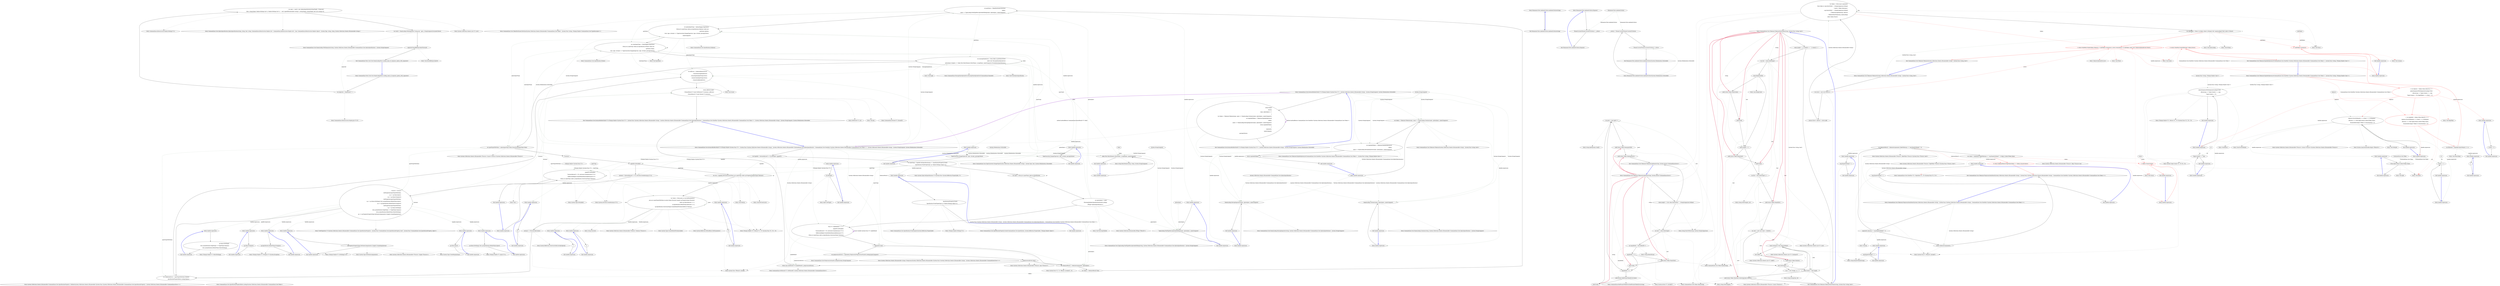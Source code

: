 digraph  {
m0_8 [cluster="CommandLine.Infrastructure.Maybe.Nothing<T>()", file="ErrorHandling.cs", label="Entry CommandLine.Infrastructure.Maybe.Nothing<T>()", span="63-63"];
m0_6 [cluster="CommandLine.Infrastructure.Maybe.Just<T>(T)", file="ErrorHandling.cs", label="Entry CommandLine.Infrastructure.Maybe.Just<T>(T)", span="68-68"];
m0_10 [cluster="CommandLine.Core.NameLookup.WithSeparator(string, System.Collections.Generic.IEnumerable<CommandLine.Core.OptionSpecification>, System.StringComparer)", file="ErrorHandling.cs", label="Entry CommandLine.Core.NameLookup.WithSeparator(string, System.Collections.Generic.IEnumerable<CommandLine.Core.OptionSpecification>, System.StringComparer)", span="16-16"];
m0_7 [cluster="CommandLine.Core.OptionSpecification.OptionSpecification(string, string, bool, string, CommandLine.Infrastructure.Maybe<int>, CommandLine.Infrastructure.Maybe<int>, char, CommandLine.Infrastructure.Maybe<object>, System.Type, string, string, System.Collections.Generic.IEnumerable<string>)", file="ErrorHandling.cs", label="Entry CommandLine.Core.OptionSpecification.OptionSpecification(string, string, bool, string, CommandLine.Infrastructure.Maybe<int>, CommandLine.Infrastructure.Maybe<int>, char, CommandLine.Infrastructure.Maybe<object>, System.Type, string, string, System.Collections.Generic.IEnumerable<string>)", span="17-17"];
m0_0 [cluster="CommandLine.Tests.Unit.Core.NameLookupTests.Lookup_name_of_sequence_option_with_separator()", file="ErrorHandling.cs", label="Entry CommandLine.Tests.Unit.Core.NameLookupTests.Lookup_name_of_sequence_option_with_separator()", span="14-14"];
m0_1 [cluster="CommandLine.Tests.Unit.Core.NameLookupTests.Lookup_name_of_sequence_option_with_separator()", file="ErrorHandling.cs", label="var expected = Maybe.Just(''.'')", span="17-17"];
m0_2 [cluster="CommandLine.Tests.Unit.Core.NameLookupTests.Lookup_name_of_sequence_option_with_separator()", file="ErrorHandling.cs", label="var specs = new[] { new OptionSpecification(string.Empty, ''string-seq'',\r\n                false, string.Empty, Maybe.Nothing<int>(), Maybe.Nothing<int>(), '.', null, typeof(IEnumerable<string>), string.Empty, string.Empty, new List<string>())}", span="18-19"];
m0_4 [cluster="CommandLine.Tests.Unit.Core.NameLookupTests.Lookup_name_of_sequence_option_with_separator()", file="ErrorHandling.cs", label="expected.ShouldBeEquivalentTo(result)", span="25-25"];
m0_3 [cluster="CommandLine.Tests.Unit.Core.NameLookupTests.Lookup_name_of_sequence_option_with_separator()", file="ErrorHandling.cs", label="var result = NameLookup.WithSeparator(''string-seq'', specs, StringComparer.InvariantCulture)", span="22-22"];
m0_5 [cluster="CommandLine.Tests.Unit.Core.NameLookupTests.Lookup_name_of_sequence_option_with_separator()", file="ErrorHandling.cs", label="Exit CommandLine.Tests.Unit.Core.NameLookupTests.Lookup_name_of_sequence_option_with_separator()", span="14-14"];
m0_11 [cluster="Unk.ShouldBeEquivalentTo", file="ErrorHandling.cs", label="Entry Unk.ShouldBeEquivalentTo", span=""];
m0_9 [cluster="System.Collections.Generic.List<T>.List()", file="ErrorHandling.cs", label="Entry System.Collections.Generic.List<T>.List()", span="0-0"];
m1_56 [cluster="CommandLine.Core.TokenPartitioner.Partition(System.Collections.Generic.IEnumerable<CommandLine.Core.Token>, System.Func<string, CSharpx.Maybe<CommandLine.Core.TypeDescriptor>>)", file="InstanceBuilder.cs", label="Entry CommandLine.Core.TokenPartitioner.Partition(System.Collections.Generic.IEnumerable<CommandLine.Core.Token>, System.Func<string, CSharpx.Maybe<CommandLine.Core.TypeDescriptor>>)", span="13-13"];
m1_48 [cluster="Unk.ThrowingValidate", file="InstanceBuilder.cs", label="Entry Unk.ThrowingValidate", span=""];
m1_66 [cluster="T.SetProperties<T>(System.Collections.Generic.IEnumerable<CommandLine.Core.SpecificationProperty>, System.Func<CommandLine.Core.SpecificationProperty, bool>, System.Func<CommandLine.Core.SpecificationProperty, object>)", file="InstanceBuilder.cs", label="Entry T.SetProperties<T>(System.Collections.Generic.IEnumerable<CommandLine.Core.SpecificationProperty>, System.Func<CommandLine.Core.SpecificationProperty, bool>, System.Func<CommandLine.Core.SpecificationProperty, object>)", span="58-58"];
m1_78 [cluster="NotParsed<T>.cstr", file="InstanceBuilder.cs", label="Entry NotParsed<T>.cstr", span=""];
m1_111 [cluster="string.MatchName(string, string, System.StringComparer)", file="InstanceBuilder.cs", label="Entry string.MatchName(string, string, System.StringComparer)", span="8-8"];
m1_46 [cluster="CSharpx.Maybe<T1>.Return<T1, T2>(System.Func<T1, T2>, T2)", file="InstanceBuilder.cs", label="Entry CSharpx.Maybe<T1>.Return<T1, T2>(System.Func<T1, T2>, T2)", span="126-126"];
m1_53 [cluster="CommandLine.NotParsed<T>.NotParsed(T, System.Collections.Generic.IEnumerable<CommandLine.Error>)", file="InstanceBuilder.cs", label="Entry CommandLine.NotParsed<T>.NotParsed(T, System.Collections.Generic.IEnumerable<CommandLine.Error>)", span="142-142"];
m1_63 [cluster="System.Collections.Generic.IEnumerable<TSource>.Concat<TSource>(System.Collections.Generic.IEnumerable<TSource>)", file="InstanceBuilder.cs", label="Entry System.Collections.Generic.IEnumerable<TSource>.Concat<TSource>(System.Collections.Generic.IEnumerable<TSource>)", span="0-0"];
m1_72 [cluster="System.Collections.Generic.IEnumerable<TSource>.ToArray<TSource>()", file="InstanceBuilder.cs", label="Entry System.Collections.Generic.IEnumerable<TSource>.ToArray<TSource>()", span="0-0"];
m1_104 [cluster="CommandLine.Core.TypeConverter.ChangeType(System.Collections.Generic.IEnumerable<string>, System.Type, bool, System.Globalization.CultureInfo)", file="InstanceBuilder.cs", label="Entry CommandLine.Core.TypeConverter.ChangeType(System.Collections.Generic.IEnumerable<string>, System.Type, bool, System.Globalization.CultureInfo)", span="13-13"];
m1_122 [cluster="CSharpx.Maybe<T>.FromJust<T>(System.Exception)", file="InstanceBuilder.cs", label="Entry CSharpx.Maybe<T>.FromJust<T>(System.Exception)", span="160-160"];
m1_93 [cluster="Unk.>", file="InstanceBuilder.cs", label="Entry Unk.>", span=""];
m1_77 [cluster="Unk.Any", file="InstanceBuilder.cs", label="Entry Unk.Any", span=""];
m1_18 [cluster="CommandLine.Core.NameLookup.HavingSeparator(string, System.Collections.Generic.IEnumerable<CommandLine.Core.OptionSpecification>, System.StringComparer)", file="InstanceBuilder.cs", label="Entry CommandLine.Core.NameLookup.HavingSeparator(string, System.Collections.Generic.IEnumerable<CommandLine.Core.OptionSpecification>, System.StringComparer)", span="16-16"];
m1_59 [cluster="CommandLine.Core.Specification.IsValue()", file="InstanceBuilder.cs", label="Entry CommandLine.Core.Specification.IsValue()", span="15-15"];
m1_71 [cluster="System.Type.CreateDefaultForImmutable()", file="InstanceBuilder.cs", label="Entry System.Type.CreateDefaultForImmutable()", span="125-125"];
m1_69 [cluster="System.Reflection.MethodBase.GetParameters()", file="InstanceBuilder.cs", label="Entry System.Reflection.MethodBase.GetParameters()", span="0-0"];
m1_75 [cluster="System.Collections.Generic.IEnumerable<CommandLine.Core.SpecificationProperty>.Validate(System.Collections.Generic.IEnumerable<System.Func<System.Collections.Generic.IEnumerable<CommandLine.Core.SpecificationProperty>, System.Collections.Generic.IEnumerable<CommandLine.Error>>>)", file="InstanceBuilder.cs", label="Entry System.Collections.Generic.IEnumerable<CommandLine.Core.SpecificationProperty>.Validate(System.Collections.Generic.IEnumerable<System.Func<System.Collections.Generic.IEnumerable<CommandLine.Core.SpecificationProperty>, System.Collections.Generic.IEnumerable<CommandLine.Error>>>)", span="40-40"];
m1_14 [cluster="CommandLine.Core.NameLookup.Contains(string, System.Collections.Generic.IEnumerable<CommandLine.Core.OptionSpecification>, System.StringComparer)", file="InstanceBuilder.cs", label="Entry CommandLine.Core.NameLookup.Contains(string, System.Collections.Generic.IEnumerable<CommandLine.Core.OptionSpecification>, System.StringComparer)", span="11-11"];
m1_68 [cluster="Unk.GetConstructor", file="InstanceBuilder.cs", label="Entry Unk.GetConstructor", span=""];
m1_61 [cluster="Unk.Single", file="InstanceBuilder.cs", label="Entry Unk.Single", span=""];
m1_47 [cluster="System.Type.GetSpecifications<T>(System.Func<System.Reflection.PropertyInfo, T>)", file="InstanceBuilder.cs", label="Entry System.Type.GetSpecifications<T>(System.Func<System.Reflection.PropertyInfo, T>)", span="14-14"];
m1_50 [cluster="System.Collections.Generic.IEnumerable<TSource>.Any<TSource>()", file="InstanceBuilder.cs", label="Entry System.Collections.Generic.IEnumerable<TSource>.Any<TSource>()", span="0-0"];
m1_54 [cluster="System.Func<TResult>.Invoke()", file="InstanceBuilder.cs", label="Entry System.Func<TResult>.Invoke()", span="0-0"];
m1_74 [cluster="CommandLine.Core.SpecificationPropertyRules.Lookup(System.Collections.Generic.IEnumerable<CommandLine.Core.Token>)", file="InstanceBuilder.cs", label="Entry CommandLine.Core.SpecificationPropertyRules.Lookup(System.Collections.Generic.IEnumerable<CommandLine.Core.Token>)", span="12-12"];
m1_94 [cluster="lambda expression", file="InstanceBuilder.cs", label="Entry lambda expression", span="55-55"];
m1_5 [cluster="lambda expression", file="InstanceBuilder.cs", label="var tokens = Tokenizer.Tokenize(args, name => NameLookup.Contains(name, optionSpecs, nameComparer))", span="24-24"];
m1_12 [cluster="lambda expression", file="InstanceBuilder.cs", label="NameLookup.Contains(name, optionSpecs, nameComparer)", span="24-24"];
m1_6 [cluster="lambda expression", file="InstanceBuilder.cs", label="var explodedTokens = Tokenizer.ExplodeOptionList(\r\n                            tokens,\r\n                            name => NameLookup.HavingSeparator(name, optionSpecs, nameComparer))", span="25-27"];
m1_16 [cluster="lambda expression", file="InstanceBuilder.cs", label="NameLookup.HavingSeparator(name, optionSpecs, nameComparer)", span="27-27"];
m1_4 [cluster="lambda expression", file="InstanceBuilder.cs", label="Entry lambda expression", span="22-29"];
m1_11 [cluster="lambda expression", file="InstanceBuilder.cs", label="Entry lambda expression", span="24-24"];
m1_7 [cluster="lambda expression", file="InstanceBuilder.cs", label="return explodedTokens;", span="28-28"];
m1_15 [cluster="lambda expression", file="InstanceBuilder.cs", label="Entry lambda expression", span="27-27"];
m1_8 [cluster="lambda expression", file="InstanceBuilder.cs", label="Exit lambda expression", span="22-29"];
m1_13 [cluster="lambda expression", file="InstanceBuilder.cs", label="Exit lambda expression", span="24-24"];
m1_17 [cluster="lambda expression", file="InstanceBuilder.cs", label="Exit lambda expression", span="27-27"];
m1_91 [cluster="lambda expression", file="InstanceBuilder.cs", label="typeof(T).IsMutable()\r\n                    ? factory.Return(f => f(), Activator.CreateInstance<T>())\r\n                    : ReflectionHelper.CreateDefaultImmutableInstance<T>(\r\n                        (from p in specProps select p.Specification.ConversionType).ToArray())", span="54-57"];
m1_98 [cluster="lambda expression", file="InstanceBuilder.cs", label="TypeLookup.FindTypeDescriptorAndSibling(name, optionSpecs, nameComparer)", span="74-74"];
m1_102 [cluster="lambda expression", file="InstanceBuilder.cs", label="TypeConverter.ChangeType(vals, type, isScalar, parsingCulture)", span="79-79"];
m1_106 [cluster="lambda expression", file="InstanceBuilder.cs", label="TypeConverter.ChangeType(vals, type, isScalar, parsingCulture)", span="85-85"];
m1_109 [cluster="lambda expression", file="InstanceBuilder.cs", label="token.Text.MatchName(o.ShortName, o.LongName, nameComparer)", span="89-89"];
m1_80 [cluster="lambda expression", file="InstanceBuilder.cs", label="Entry lambda expression", span="42-42"];
m1_84 [cluster="lambda expression", file="InstanceBuilder.cs", label="Entry lambda expression", span="44-45"];
m1_97 [cluster="lambda expression", file="InstanceBuilder.cs", label="Entry lambda expression", span="74-74"];
m1_101 [cluster="lambda expression", file="InstanceBuilder.cs", label="Entry lambda expression", span="79-79"];
m1_105 [cluster="lambda expression", file="InstanceBuilder.cs", label="Entry lambda expression", span="85-85"];
m1_108 [cluster="lambda expression", file="InstanceBuilder.cs", label="Entry lambda expression", span="89-89"];
m1_112 [cluster="lambda expression", file="InstanceBuilder.cs", label="Entry lambda expression", span="96-96"];
m1_140 [cluster="lambda expression", file="InstanceBuilder.cs", label="Entry lambda expression", span="115-115"];
m1_143 [cluster="lambda expression", file="InstanceBuilder.cs", label="Entry lambda expression", span="116-116"];
m1_115 [cluster="lambda expression", file="InstanceBuilder.cs", label="Entry lambda expression", span="99-99"];
m1_119 [cluster="lambda expression", file="InstanceBuilder.cs", label="Entry lambda expression", span="100-100"];
m1_123 [cluster="lambda expression", file="InstanceBuilder.cs", label="Entry lambda expression", span="102-102"];
m1_127 [cluster="lambda expression", file="InstanceBuilder.cs", label="Entry lambda expression", span="103-103"];
m1_130 [cluster="lambda expression", file="InstanceBuilder.cs", label="Entry lambda expression", span="105-107"];
m1_134 [cluster="lambda expression", file="InstanceBuilder.cs", label="Entry lambda expression", span="108-108"];
m1_81 [cluster="lambda expression", file="InstanceBuilder.cs", label="f().GetType()", span="42-42"];
m1_82 [cluster="lambda expression", file="InstanceBuilder.cs", label="Exit lambda expression", span="42-42"];
m1_85 [cluster="lambda expression", file="InstanceBuilder.cs", label="SpecificationProperty.Create(\r\n                    Specification.FromProperty(pi), pi, Maybe.Nothing<object>())", span="44-45"];
m1_86 [cluster="lambda expression", file="InstanceBuilder.cs", label="Exit lambda expression", span="44-45"];
m1_90 [cluster="lambda expression", file="InstanceBuilder.cs", label="Entry lambda expression", span="53-57"];
m1_92 [cluster="lambda expression", file="InstanceBuilder.cs", label="Exit lambda expression", span="53-57"];
m1_95 [cluster="lambda expression", file="InstanceBuilder.cs", label="f()", span="55-55"];
m1_96 [cluster="lambda expression", file="InstanceBuilder.cs", label="Exit lambda expression", span="55-55"];
m1_99 [cluster="lambda expression", file="InstanceBuilder.cs", label="Exit lambda expression", span="74-74"];
m1_103 [cluster="lambda expression", file="InstanceBuilder.cs", label="Exit lambda expression", span="79-79"];
m1_107 [cluster="lambda expression", file="InstanceBuilder.cs", label="Exit lambda expression", span="85-85"];
m1_110 [cluster="lambda expression", file="InstanceBuilder.cs", label="Exit lambda expression", span="89-89"];
m1_113 [cluster="lambda expression", file="InstanceBuilder.cs", label="f()", span="96-96"];
m1_114 [cluster="lambda expression", file="InstanceBuilder.cs", label="Exit lambda expression", span="96-96"];
m1_116 [cluster="lambda expression", file="InstanceBuilder.cs", label="sp.Value.IsJust()", span="99-99"];
m1_117 [cluster="lambda expression", file="InstanceBuilder.cs", label="Exit lambda expression", span="99-99"];
m1_120 [cluster="lambda expression", file="InstanceBuilder.cs", label="sp.Value.FromJust()", span="100-100"];
m1_121 [cluster="lambda expression", file="InstanceBuilder.cs", label="Exit lambda expression", span="100-100"];
m1_124 [cluster="lambda expression", file="InstanceBuilder.cs", label="sp.Value.IsNothing() && sp.Specification.DefaultValue.IsJust()", span="102-102"];
m1_125 [cluster="lambda expression", file="InstanceBuilder.cs", label="Exit lambda expression", span="102-102"];
m1_128 [cluster="lambda expression", file="InstanceBuilder.cs", label="sp.Specification.DefaultValue.FromJust()", span="103-103"];
m1_129 [cluster="lambda expression", file="InstanceBuilder.cs", label="Exit lambda expression", span="103-103"];
m1_131 [cluster="lambda expression", file="InstanceBuilder.cs", label="sp.Value.IsNothing()\r\n                            && sp.Specification.TargetType == TargetType.Sequence\r\n                            && sp.Specification.DefaultValue.MatchNothing()", span="105-107"];
m1_132 [cluster="lambda expression", file="InstanceBuilder.cs", label="Exit lambda expression", span="105-107"];
m1_135 [cluster="lambda expression", file="InstanceBuilder.cs", label="sp.Property.PropertyType.GetGenericArguments().Single().CreateEmptyArray()", span="108-108"];
m1_136 [cluster="lambda expression", file="InstanceBuilder.cs", label="Exit lambda expression", span="108-108"];
m1_141 [cluster="lambda expression", file="InstanceBuilder.cs", label=v, span="115-115"];
m1_142 [cluster="lambda expression", file="InstanceBuilder.cs", label="Exit lambda expression", span="115-115"];
m1_144 [cluster="lambda expression", file="InstanceBuilder.cs", label=d, span="116-116"];
m1_145 [cluster="lambda expression", file="InstanceBuilder.cs", label="Exit lambda expression", span="116-116"];
m1_83 [cluster="object.GetType()", file="InstanceBuilder.cs", label="Entry object.GetType()", span="0-0"];
m1_52 [cluster="System.Collections.Generic.IEnumerable<string>.Preprocess(System.Collections.Generic.IEnumerable<System.Func<System.Collections.Generic.IEnumerable<string>, System.Collections.Generic.IEnumerable<CommandLine.Error>>>)", file="InstanceBuilder.cs", label="Entry System.Collections.Generic.IEnumerable<string>.Preprocess(System.Collections.Generic.IEnumerable<System.Func<System.Collections.Generic.IEnumerable<string>, System.Collections.Generic.IEnumerable<CommandLine.Error>>>)", span="11-11"];
m1_60 [cluster="CommandLine.MissingValueOptionError.MissingValueOptionError(CommandLine.NameInfo)", file="InstanceBuilder.cs", label="Entry CommandLine.MissingValueOptionError.MissingValueOptionError(CommandLine.NameInfo)", span="269-269"];
m1_0 [cluster="CommandLine.Core.InstanceBuilder.Build<T>(CSharpx.Maybe<System.Func<T>>, System.Collections.Generic.IEnumerable<string>, System.StringComparer, System.Globalization.CultureInfo)", file="InstanceBuilder.cs", label="Entry CommandLine.Core.InstanceBuilder.Build<T>(CSharpx.Maybe<System.Func<T>>, System.Collections.Generic.IEnumerable<string>, System.StringComparer, System.Globalization.CultureInfo)", span="14-14"];
m1_1 [cluster="CommandLine.Core.InstanceBuilder.Build<T>(CSharpx.Maybe<System.Func<T>>, System.Collections.Generic.IEnumerable<string>, System.StringComparer, System.Globalization.CultureInfo)", file="InstanceBuilder.cs", label="return Build(\r\n                factory,\r\n                (args, optionSpecs) =>\r\n                    {\r\n                        var tokens = Tokenizer.Tokenize(args, name => NameLookup.Contains(name, optionSpecs, nameComparer));\r\n                        var explodedTokens = Tokenizer.ExplodeOptionList(\r\n                            tokens,\r\n                            name => NameLookup.HavingSeparator(name, optionSpecs, nameComparer));\r\n                        return explodedTokens;\r\n                    },\r\n                arguments,\r\n                nameComparer,\r\n                parsingCulture);", span="20-32"];
m1_2 [cluster="CommandLine.Core.InstanceBuilder.Build<T>(CSharpx.Maybe<System.Func<T>>, System.Collections.Generic.IEnumerable<string>, System.StringComparer, System.Globalization.CultureInfo)", file="InstanceBuilder.cs", label="Exit CommandLine.Core.InstanceBuilder.Build<T>(CSharpx.Maybe<System.Func<T>>, System.Collections.Generic.IEnumerable<string>, System.StringComparer, System.Globalization.CultureInfo)", span="14-14"];
m1_76 [cluster="Unk.Concat", file="InstanceBuilder.cs", label="Entry Unk.Concat", span=""];
m1_79 [cluster="CommandLine.Parsed<T>.Parsed(T)", file="InstanceBuilder.cs", label="Entry CommandLine.Parsed<T>.Parsed(T)", span="72-72"];
m1_138 [cluster="System.Collections.Generic.IEnumerable<TSource>.Single<TSource>()", file="InstanceBuilder.cs", label="Entry System.Collections.Generic.IEnumerable<TSource>.Single<TSource>()", span="0-0"];
m1_139 [cluster="System.Type.CreateEmptyArray()", file="InstanceBuilder.cs", label="Entry System.Type.CreateEmptyArray()", span="101-101"];
m1_70 [cluster="string.ToLower()", file="InstanceBuilder.cs", label="Entry string.ToLower()", span="0-0"];
m1_137 [cluster="System.Type.GetGenericArguments()", file="InstanceBuilder.cs", label="Entry System.Type.GetGenericArguments()", span="0-0"];
m1_9 [cluster="CommandLine.Core.Tokenizer.Tokenize(System.Collections.Generic.IEnumerable<string>, System.Func<string, bool>)", file="InstanceBuilder.cs", label="Entry CommandLine.Core.Tokenizer.Tokenize(System.Collections.Generic.IEnumerable<string>, System.Func<string, bool>)", span="12-12"];
m1_87 [cluster="CommandLine.Core.Specification.FromProperty(System.Reflection.PropertyInfo)", file="InstanceBuilder.cs", label="Entry CommandLine.Core.Specification.FromProperty(System.Reflection.PropertyInfo)", span="105-105"];
m1_100 [cluster="CommandLine.Core.TypeLookup.FindTypeDescriptorAndSibling(string, System.Collections.Generic.IEnumerable<CommandLine.Core.OptionSpecification>, System.StringComparer)", file="InstanceBuilder.cs", label="Entry CommandLine.Core.TypeLookup.FindTypeDescriptorAndSibling(string, System.Collections.Generic.IEnumerable<CommandLine.Core.OptionSpecification>, System.StringComparer)", span="23-23"];
m1_3 [cluster="CommandLine.Core.InstanceBuilder.Build<T>(CSharpx.Maybe<System.Func<T>>, System.Func<System.Collections.Generic.IEnumerable<string>, System.Collections.Generic.IEnumerable<CommandLine.Core.OptionSpecification>, CommandLine.Core.StatePair<System.Collections.Generic.IEnumerable<CommandLine.Core.Token>>>, System.Collections.Generic.IEnumerable<string>, System.StringComparer, System.Globalization.CultureInfo)", file="InstanceBuilder.cs", label="Entry CommandLine.Core.InstanceBuilder.Build<T>(CSharpx.Maybe<System.Func<T>>, System.Func<System.Collections.Generic.IEnumerable<string>, System.Collections.Generic.IEnumerable<CommandLine.Core.OptionSpecification>, CommandLine.Core.StatePair<System.Collections.Generic.IEnumerable<CommandLine.Core.Token>>>, System.Collections.Generic.IEnumerable<string>, System.StringComparer, System.Globalization.CultureInfo)", span="35-35"];
m1_19 [cluster="CommandLine.Core.InstanceBuilder.Build<T>(CSharpx.Maybe<System.Func<T>>, System.Func<System.Collections.Generic.IEnumerable<string>, System.Collections.Generic.IEnumerable<CommandLine.Core.OptionSpecification>, CommandLine.Core.StatePair<System.Collections.Generic.IEnumerable<CommandLine.Core.Token>>>, System.Collections.Generic.IEnumerable<string>, System.StringComparer, System.Globalization.CultureInfo)", file="InstanceBuilder.cs", label="var typeInfo = factory.Return(f => f().GetType(), typeof(T))", span="42-42"];
m1_23 [cluster="CommandLine.Core.InstanceBuilder.Build<T>(CSharpx.Maybe<System.Func<T>>, System.Func<System.Collections.Generic.IEnumerable<string>, System.Collections.Generic.IEnumerable<CommandLine.Core.OptionSpecification>, CommandLine.Core.StatePair<System.Collections.Generic.IEnumerable<CommandLine.Core.Token>>>, System.Collections.Generic.IEnumerable<string>, System.StringComparer, System.Globalization.CultureInfo)", file="InstanceBuilder.cs", label="Func<T> makeDefault = () =>\r\n                typeof(T).IsMutable()\r\n                    ? factory.Return(f => f(), Activator.CreateInstance<T>())\r\n                    : ReflectionHelper.CreateDefaultImmutableInstance<T>(\r\n                        (from p in specProps select p.Specification.ConversionType).ToArray())", span="53-57"];
m1_24 [cluster="CommandLine.Core.InstanceBuilder.Build<T>(CSharpx.Maybe<System.Func<T>>, System.Func<System.Collections.Generic.IEnumerable<string>, System.Collections.Generic.IEnumerable<CommandLine.Core.OptionSpecification>, CommandLine.Core.StatePair<System.Collections.Generic.IEnumerable<CommandLine.Core.Token>>>, System.Collections.Generic.IEnumerable<string>, System.StringComparer, System.Globalization.CultureInfo)", file="InstanceBuilder.cs", label="arguments.Any()", span="59-59"];
m1_25 [cluster="CommandLine.Core.InstanceBuilder.Build<T>(CSharpx.Maybe<System.Func<T>>, System.Func<System.Collections.Generic.IEnumerable<string>, System.Collections.Generic.IEnumerable<CommandLine.Core.OptionSpecification>, CommandLine.Core.StatePair<System.Collections.Generic.IEnumerable<CommandLine.Core.Token>>>, System.Collections.Generic.IEnumerable<string>, System.StringComparer, System.Globalization.CultureInfo)", file="InstanceBuilder.cs", label="var preprocessorErrors = arguments.Preprocess(PreprocessorGuards.Lookup(nameComparer))", span="61-61"];
m1_28 [cluster="CommandLine.Core.InstanceBuilder.Build<T>(CSharpx.Maybe<System.Func<T>>, System.Func<System.Collections.Generic.IEnumerable<string>, System.Collections.Generic.IEnumerable<CommandLine.Core.OptionSpecification>, CommandLine.Core.StatePair<System.Collections.Generic.IEnumerable<CommandLine.Core.Token>>>, System.Collections.Generic.IEnumerable<string>, System.StringComparer, System.Globalization.CultureInfo)", file="InstanceBuilder.cs", label="var tokenizerResult = tokenizer(arguments, optionSpecs)", span="68-68"];
m1_30 [cluster="CommandLine.Core.InstanceBuilder.Build<T>(CSharpx.Maybe<System.Func<T>>, System.Func<System.Collections.Generic.IEnumerable<string>, System.Collections.Generic.IEnumerable<CommandLine.Core.OptionSpecification>, CommandLine.Core.StatePair<System.Collections.Generic.IEnumerable<CommandLine.Core.Token>>>, System.Collections.Generic.IEnumerable<string>, System.StringComparer, System.Globalization.CultureInfo)", file="InstanceBuilder.cs", label="var partitions = TokenPartitioner.Partition(\r\n                tokens,\r\n                name => TypeLookup.FindTypeDescriptorAndSibling(name, optionSpecs, nameComparer))", span="72-74"];
m1_31 [cluster="CommandLine.Core.InstanceBuilder.Build<T>(CSharpx.Maybe<System.Func<T>>, System.Func<System.Collections.Generic.IEnumerable<string>, System.Collections.Generic.IEnumerable<CommandLine.Core.OptionSpecification>, CommandLine.Core.StatePair<System.Collections.Generic.IEnumerable<CommandLine.Core.Token>>>, System.Collections.Generic.IEnumerable<string>, System.StringComparer, System.Globalization.CultureInfo)", file="InstanceBuilder.cs", label="var optionSpecProps = OptionMapper.MapValues(\r\n                (from pt in specProps where pt.Specification.IsOption() select pt),\r\n                partitions.Options,\r\n                (vals, type, isScalar) => TypeConverter.ChangeType(vals, type, isScalar, parsingCulture),\r\n                nameComparer)", span="76-80"];
m1_32 [cluster="CommandLine.Core.InstanceBuilder.Build<T>(CSharpx.Maybe<System.Func<T>>, System.Func<System.Collections.Generic.IEnumerable<string>, System.Collections.Generic.IEnumerable<CommandLine.Core.OptionSpecification>, CommandLine.Core.StatePair<System.Collections.Generic.IEnumerable<CommandLine.Core.Token>>>, System.Collections.Generic.IEnumerable<string>, System.StringComparer, System.Globalization.CultureInfo)", file="InstanceBuilder.cs", label="var valueSpecProps = ValueMapper.MapValues(\r\n                (from pt in specProps where pt.Specification.IsValue() select pt),\r\n                    partitions.Values,\r\n                (vals, type, isScalar) => TypeConverter.ChangeType(vals, type, isScalar, parsingCulture))", span="82-85"];
m1_33 [cluster="CommandLine.Core.InstanceBuilder.Build<T>(CSharpx.Maybe<System.Func<T>>, System.Func<System.Collections.Generic.IEnumerable<string>, System.Collections.Generic.IEnumerable<CommandLine.Core.OptionSpecification>, CommandLine.Core.StatePair<System.Collections.Generic.IEnumerable<CommandLine.Core.Token>>>, System.Collections.Generic.IEnumerable<string>, System.StringComparer, System.Globalization.CultureInfo)", file="InstanceBuilder.cs", label="var missingValueErrors = from token in partitions.Errors\r\n                                     select new MissingValueOptionError(\r\n                                         optionSpecs.Single(o => token.Text.MatchName(o.ShortName, o.LongName, nameComparer)).FromOptionSpecification())", span="87-89"];
m1_37 [cluster="CommandLine.Core.InstanceBuilder.Build<T>(CSharpx.Maybe<System.Func<T>>, System.Func<System.Collections.Generic.IEnumerable<string>, System.Collections.Generic.IEnumerable<CommandLine.Core.OptionSpecification>, CommandLine.Core.StatePair<System.Collections.Generic.IEnumerable<CommandLine.Core.Token>>>, System.Collections.Generic.IEnumerable<string>, System.StringComparer, System.Globalization.CultureInfo)", file="InstanceBuilder.cs", label="instance = factory.Return(f => f(), Activator.CreateInstance<T>())", span="96-96"];
m1_20 [cluster="CommandLine.Core.InstanceBuilder.Build<T>(CSharpx.Maybe<System.Func<T>>, System.Func<System.Collections.Generic.IEnumerable<string>, System.Collections.Generic.IEnumerable<CommandLine.Core.OptionSpecification>, CommandLine.Core.StatePair<System.Collections.Generic.IEnumerable<CommandLine.Core.Token>>>, System.Collections.Generic.IEnumerable<string>, System.StringComparer, System.Globalization.CultureInfo)", file="InstanceBuilder.cs", label="var specProps = typeInfo.GetSpecifications(pi => SpecificationProperty.Create(\r\n                    Specification.FromProperty(pi), pi, Maybe.Nothing<object>()))", span="44-45"];
m1_36 [cluster="CommandLine.Core.InstanceBuilder.Build<T>(CSharpx.Maybe<System.Func<T>>, System.Func<System.Collections.Generic.IEnumerable<string>, System.Collections.Generic.IEnumerable<CommandLine.Core.OptionSpecification>, CommandLine.Core.StatePair<System.Collections.Generic.IEnumerable<CommandLine.Core.Token>>>, System.Collections.Generic.IEnumerable<string>, System.StringComparer, System.Globalization.CultureInfo)", file="InstanceBuilder.cs", label="typeInfo.IsMutable()", span="94-94"];
m1_39 [cluster="CommandLine.Core.InstanceBuilder.Build<T>(CSharpx.Maybe<System.Func<T>>, System.Func<System.Collections.Generic.IEnumerable<string>, System.Collections.Generic.IEnumerable<CommandLine.Core.OptionSpecification>, CommandLine.Core.StatePair<System.Collections.Generic.IEnumerable<CommandLine.Core.Token>>>, System.Collections.Generic.IEnumerable<string>, System.StringComparer, System.Globalization.CultureInfo)", file="InstanceBuilder.cs", label="var ctor = typeInfo.GetConstructor((from sp in specProps select sp.Property.PropertyType).ToArray())", span="112-112"];
m1_21 [cluster="CommandLine.Core.InstanceBuilder.Build<T>(CSharpx.Maybe<System.Func<T>>, System.Func<System.Collections.Generic.IEnumerable<string>, System.Collections.Generic.IEnumerable<CommandLine.Core.OptionSpecification>, CommandLine.Core.StatePair<System.Collections.Generic.IEnumerable<CommandLine.Core.Token>>>, System.Collections.Generic.IEnumerable<string>, System.StringComparer, System.Globalization.CultureInfo)", file="InstanceBuilder.cs", label="var specs = from pt in specProps select pt.Specification", span="47-47"];
m1_22 [cluster="CommandLine.Core.InstanceBuilder.Build<T>(CSharpx.Maybe<System.Func<T>>, System.Func<System.Collections.Generic.IEnumerable<string>, System.Collections.Generic.IEnumerable<CommandLine.Core.OptionSpecification>, CommandLine.Core.StatePair<System.Collections.Generic.IEnumerable<CommandLine.Core.Token>>>, System.Collections.Generic.IEnumerable<string>, System.StringComparer, System.Globalization.CultureInfo)", file="InstanceBuilder.cs", label="var optionSpecs = specs\r\n                .ThrowingValidate(SpecificationGuards.Lookup)\r\n                .OfType<OptionSpecification>()", span="49-51"];
m1_27 [cluster="CommandLine.Core.InstanceBuilder.Build<T>(CSharpx.Maybe<System.Func<T>>, System.Func<System.Collections.Generic.IEnumerable<string>, System.Collections.Generic.IEnumerable<CommandLine.Core.OptionSpecification>, CommandLine.Core.StatePair<System.Collections.Generic.IEnumerable<CommandLine.Core.Token>>>, System.Collections.Generic.IEnumerable<string>, System.StringComparer, System.Globalization.CultureInfo)", file="InstanceBuilder.cs", label="return new NotParsed<T>(makeDefault(), preprocessorErrors);", span="64-64"];
m1_26 [cluster="CommandLine.Core.InstanceBuilder.Build<T>(CSharpx.Maybe<System.Func<T>>, System.Func<System.Collections.Generic.IEnumerable<string>, System.Collections.Generic.IEnumerable<CommandLine.Core.OptionSpecification>, CommandLine.Core.StatePair<System.Collections.Generic.IEnumerable<CommandLine.Core.Token>>>, System.Collections.Generic.IEnumerable<string>, System.StringComparer, System.Globalization.CultureInfo)", file="InstanceBuilder.cs", label="preprocessorErrors.Any()", span="62-62"];
m1_29 [cluster="CommandLine.Core.InstanceBuilder.Build<T>(CSharpx.Maybe<System.Func<T>>, System.Func<System.Collections.Generic.IEnumerable<string>, System.Collections.Generic.IEnumerable<CommandLine.Core.OptionSpecification>, CommandLine.Core.StatePair<System.Collections.Generic.IEnumerable<CommandLine.Core.Token>>>, System.Collections.Generic.IEnumerable<string>, System.StringComparer, System.Globalization.CultureInfo)", file="InstanceBuilder.cs", label="var tokens = tokenizerResult.Value", span="70-70"];
m1_43 [cluster="CommandLine.Core.InstanceBuilder.Build<T>(CSharpx.Maybe<System.Func<T>>, System.Func<System.Collections.Generic.IEnumerable<string>, System.Collections.Generic.IEnumerable<CommandLine.Core.OptionSpecification>, CommandLine.Core.StatePair<System.Collections.Generic.IEnumerable<CommandLine.Core.Token>>>, System.Collections.Generic.IEnumerable<string>, System.StringComparer, System.Globalization.CultureInfo)", file="InstanceBuilder.cs", label="var allErrors = tokenizerResult.Errors\r\n                .Concat(missingValueErrors)\r\n                .Concat(optionSpecProps.Errors)\r\n                .Concat(valueSpecProps.Errors)\r\n                .Concat(validationErrors)", span="124-128"];
m1_42 [cluster="CommandLine.Core.InstanceBuilder.Build<T>(CSharpx.Maybe<System.Func<T>>, System.Func<System.Collections.Generic.IEnumerable<string>, System.Collections.Generic.IEnumerable<CommandLine.Core.OptionSpecification>, CommandLine.Core.StatePair<System.Collections.Generic.IEnumerable<CommandLine.Core.Token>>>, System.Collections.Generic.IEnumerable<string>, System.StringComparer, System.Globalization.CultureInfo)", file="InstanceBuilder.cs", label="var validationErrors = specPropsWithValue.Validate(\r\n                SpecificationPropertyRules.Lookup(tokens))", span="121-122"];
m1_34 [cluster="CommandLine.Core.InstanceBuilder.Build<T>(CSharpx.Maybe<System.Func<T>>, System.Func<System.Collections.Generic.IEnumerable<string>, System.Collections.Generic.IEnumerable<CommandLine.Core.OptionSpecification>, CommandLine.Core.StatePair<System.Collections.Generic.IEnumerable<CommandLine.Core.Token>>>, System.Collections.Generic.IEnumerable<string>, System.StringComparer, System.Globalization.CultureInfo)", file="InstanceBuilder.cs", label="var specPropsWithValue = optionSpecProps.Value.Concat(valueSpecProps.Value)", span="91-91"];
m1_35 [cluster="CommandLine.Core.InstanceBuilder.Build<T>(CSharpx.Maybe<System.Func<T>>, System.Func<System.Collections.Generic.IEnumerable<string>, System.Collections.Generic.IEnumerable<CommandLine.Core.OptionSpecification>, CommandLine.Core.StatePair<System.Collections.Generic.IEnumerable<CommandLine.Core.Token>>>, System.Collections.Generic.IEnumerable<string>, System.StringComparer, System.Globalization.CultureInfo)", file="InstanceBuilder.cs", label="T instance", span="93-93"];
m1_38 [cluster="CommandLine.Core.InstanceBuilder.Build<T>(CSharpx.Maybe<System.Func<T>>, System.Func<System.Collections.Generic.IEnumerable<string>, System.Collections.Generic.IEnumerable<CommandLine.Core.OptionSpecification>, CommandLine.Core.StatePair<System.Collections.Generic.IEnumerable<CommandLine.Core.Token>>>, System.Collections.Generic.IEnumerable<string>, System.StringComparer, System.Globalization.CultureInfo)", file="InstanceBuilder.cs", label="instance = instance\r\n                    .SetProperties(specPropsWithValue,\r\n                        sp => sp.Value.IsJust(),\r\n                        sp => sp.Value.FromJust())\r\n                    .SetProperties(specPropsWithValue,\r\n                        sp => sp.Value.IsNothing() && sp.Specification.DefaultValue.IsJust(),\r\n                        sp => sp.Specification.DefaultValue.FromJust())\r\n                    .SetProperties(specPropsWithValue,\r\n                        sp => sp.Value.IsNothing()\r\n                            && sp.Specification.TargetType == TargetType.Sequence\r\n                            && sp.Specification.DefaultValue.MatchNothing(),\r\n                        sp => sp.Property.PropertyType.GetGenericArguments().Single().CreateEmptyArray())", span="97-108"];
m1_40 [cluster="CommandLine.Core.InstanceBuilder.Build<T>(CSharpx.Maybe<System.Func<T>>, System.Func<System.Collections.Generic.IEnumerable<string>, System.Collections.Generic.IEnumerable<CommandLine.Core.OptionSpecification>, CommandLine.Core.StatePair<System.Collections.Generic.IEnumerable<CommandLine.Core.Token>>>, System.Collections.Generic.IEnumerable<string>, System.StringComparer, System.Globalization.CultureInfo)", file="InstanceBuilder.cs", label="var values = (from prms in ctor.GetParameters()\r\n                              join sp in specPropsWithValue on prms.Name.ToLower() equals sp.Property.Name.ToLower()\r\n                              select sp.Value.Return(v => v,\r\n                                    sp.Specification.DefaultValue.Return(d => d,\r\n                                        sp.Specification.ConversionType.CreateDefaultForImmutable()))).ToArray()", span="113-117"];
m1_41 [cluster="CommandLine.Core.InstanceBuilder.Build<T>(CSharpx.Maybe<System.Func<T>>, System.Func<System.Collections.Generic.IEnumerable<string>, System.Collections.Generic.IEnumerable<CommandLine.Core.OptionSpecification>, CommandLine.Core.StatePair<System.Collections.Generic.IEnumerable<CommandLine.Core.Token>>>, System.Collections.Generic.IEnumerable<string>, System.StringComparer, System.Globalization.CultureInfo)", file="InstanceBuilder.cs", label="instance = (T)ctor.Invoke(values)", span="118-118"];
m1_44 [cluster="CommandLine.Core.InstanceBuilder.Build<T>(CSharpx.Maybe<System.Func<T>>, System.Func<System.Collections.Generic.IEnumerable<string>, System.Collections.Generic.IEnumerable<CommandLine.Core.OptionSpecification>, CommandLine.Core.StatePair<System.Collections.Generic.IEnumerable<CommandLine.Core.Token>>>, System.Collections.Generic.IEnumerable<string>, System.StringComparer, System.Globalization.CultureInfo)", file="InstanceBuilder.cs", label="return allErrors.Any()\r\n                ? (ParserResult<T>)new NotParsed<T>(instance, allErrors)\r\n                : (ParserResult<T>)new Parsed<T>(instance);", span="130-132"];
m1_45 [cluster="CommandLine.Core.InstanceBuilder.Build<T>(CSharpx.Maybe<System.Func<T>>, System.Func<System.Collections.Generic.IEnumerable<string>, System.Collections.Generic.IEnumerable<CommandLine.Core.OptionSpecification>, CommandLine.Core.StatePair<System.Collections.Generic.IEnumerable<CommandLine.Core.Token>>>, System.Collections.Generic.IEnumerable<string>, System.StringComparer, System.Globalization.CultureInfo)", file="InstanceBuilder.cs", label="Exit CommandLine.Core.InstanceBuilder.Build<T>(CSharpx.Maybe<System.Func<T>>, System.Func<System.Collections.Generic.IEnumerable<string>, System.Collections.Generic.IEnumerable<CommandLine.Core.OptionSpecification>, CommandLine.Core.StatePair<System.Collections.Generic.IEnumerable<CommandLine.Core.Token>>>, System.Collections.Generic.IEnumerable<string>, System.StringComparer, System.Globalization.CultureInfo)", span="35-35"];
m1_65 [cluster="System.Activator.CreateInstance<T>()", file="InstanceBuilder.cs", label="Entry System.Activator.CreateInstance<T>()", span="0-0"];
m1_88 [cluster="CSharpx.Maybe.Nothing<T>()", file="InstanceBuilder.cs", label="Entry CSharpx.Maybe.Nothing<T>()", span="75-75"];
m1_57 [cluster="CommandLine.Core.Specification.IsOption()", file="InstanceBuilder.cs", label="Entry CommandLine.Core.Specification.IsOption()", span="10-10"];
m1_126 [cluster="CSharpx.Maybe<T>.IsNothing<T>()", file="InstanceBuilder.cs", label="Entry CSharpx.Maybe<T>.IsNothing<T>()", span="170-170"];
m1_133 [cluster="CSharpx.Maybe<T>.MatchNothing()", file="InstanceBuilder.cs", label="Entry CSharpx.Maybe<T>.MatchNothing()", span="29-29"];
m1_64 [cluster="System.Type.IsMutable()", file="InstanceBuilder.cs", label="Entry System.Type.IsMutable()", span="115-115"];
m1_89 [cluster="CommandLine.Core.SpecificationProperty.Create(CommandLine.Core.Specification, System.Reflection.PropertyInfo, CSharpx.Maybe<object>)", file="InstanceBuilder.cs", label="Entry CommandLine.Core.SpecificationProperty.Create(CommandLine.Core.Specification, System.Reflection.PropertyInfo, CSharpx.Maybe<object>)", span="21-21"];
m1_49 [cluster="System.Collections.IEnumerable.OfType<TResult>()", file="InstanceBuilder.cs", label="Entry System.Collections.IEnumerable.OfType<TResult>()", span="0-0"];
m1_51 [cluster="CommandLine.Core.PreprocessorGuards.Lookup(System.StringComparer)", file="InstanceBuilder.cs", label="Entry CommandLine.Core.PreprocessorGuards.Lookup(System.StringComparer)", span="11-11"];
m1_73 [cluster="System.Reflection.ConstructorInfo.Invoke(object[])", file="InstanceBuilder.cs", label="Entry System.Reflection.ConstructorInfo.Invoke(object[])", span="0-0"];
m1_67 [cluster="Unk.ToArray", file="InstanceBuilder.cs", label="Entry Unk.ToArray", span=""];
m1_118 [cluster="CSharpx.Maybe<T>.IsJust<T>()", file="InstanceBuilder.cs", label="Entry CSharpx.Maybe<T>.IsJust<T>()", span="175-175"];
m1_62 [cluster="Unk.FromOptionSpecification", file="InstanceBuilder.cs", label="Entry Unk.FromOptionSpecification", span=""];
m1_55 [cluster="System.Func<T1, T2, TResult>.Invoke(T1, T2)", file="InstanceBuilder.cs", label="Entry System.Func<T1, T2, TResult>.Invoke(T1, T2)", span="0-0"];
m1_10 [cluster="CommandLine.Core.Tokenizer.ExplodeOptionList(CommandLine.Core.StatePair<System.Collections.Generic.IEnumerable<CommandLine.Core.Token>>, System.Func<string, CSharpx.Maybe<char>>)", file="InstanceBuilder.cs", label="Entry CommandLine.Core.Tokenizer.ExplodeOptionList(CommandLine.Core.StatePair<System.Collections.Generic.IEnumerable<CommandLine.Core.Token>>, System.Func<string, CSharpx.Maybe<char>>)", span="45-45"];
m1_58 [cluster="Unk.MapValues", file="InstanceBuilder.cs", label="Entry Unk.MapValues", span=""];
m1_146 [file="InstanceBuilder.cs", label="System.StringComparer", span=""];
m1_147 [file="InstanceBuilder.cs", label="System.Collections.Generic.IEnumerable<CommandLine.Core.OptionSpecification>", span=""];
m1_148 [file="InstanceBuilder.cs", label="CSharpx.Maybe<System.Func<T>>", span=""];
m1_149 [file="InstanceBuilder.cs", label=specProps, span=""];
m1_150 [file="InstanceBuilder.cs", label="System.StringComparer", span=""];
m1_151 [file="InstanceBuilder.cs", label=optionSpecs, span=""];
m1_152 [file="InstanceBuilder.cs", label="System.Globalization.CultureInfo", span=""];
m1_153 [file="InstanceBuilder.cs", label=token, span=""];
m2_4 [cluster="Humanizer.Tests.AmbientCulture.AmbientCulture(string)", file="SentenceBuilder.cs", label="Entry Humanizer.Tests.AmbientCulture.AmbientCulture(string)", span="16-16"];
m2_5 [cluster="Humanizer.Tests.AmbientCulture.AmbientCulture(string)", file="SentenceBuilder.cs", label="Exit Humanizer.Tests.AmbientCulture.AmbientCulture(string)", span="16-16"];
m2_6 [cluster="Humanizer.Tests.AmbientCulture.Dispose()", file="SentenceBuilder.cs", label="Entry Humanizer.Tests.AmbientCulture.Dispose()", span="21-21"];
m2_7 [cluster="Humanizer.Tests.AmbientCulture.Dispose()", file="SentenceBuilder.cs", label="Thread.CurrentThread.CurrentUICulture = _culture", span="23-23"];
m2_8 [cluster="Humanizer.Tests.AmbientCulture.Dispose()", file="SentenceBuilder.cs", label="Exit Humanizer.Tests.AmbientCulture.Dispose()", span="21-21"];
m2_0 [cluster="Humanizer.Tests.AmbientCulture.AmbientCulture(System.Globalization.CultureInfo)", file="SentenceBuilder.cs", label="Entry Humanizer.Tests.AmbientCulture.AmbientCulture(System.Globalization.CultureInfo)", span="10-10"];
m2_1 [cluster="Humanizer.Tests.AmbientCulture.AmbientCulture(System.Globalization.CultureInfo)", file="SentenceBuilder.cs", label="_culture = Thread.CurrentThread.CurrentUICulture", span="12-12"];
m2_2 [cluster="Humanizer.Tests.AmbientCulture.AmbientCulture(System.Globalization.CultureInfo)", file="SentenceBuilder.cs", label="Thread.CurrentThread.CurrentUICulture = culture", span="13-13"];
m2_3 [cluster="Humanizer.Tests.AmbientCulture.AmbientCulture(System.Globalization.CultureInfo)", file="SentenceBuilder.cs", label="Exit Humanizer.Tests.AmbientCulture.AmbientCulture(System.Globalization.CultureInfo)", span="10-10"];
m2_9 [file="SentenceBuilder.cs", label="Humanizer.Tests.AmbientCulture", span=""];
m3_130 [cluster="string.Split(params char[])", file="Tokenizer.cs", label="Entry string.Split(params char[])", span="0-0"];
m3_62 [cluster="CSharpx.Maybe<T1>.Return<T1, T2>(System.Func<T1, T2>, T2)", file="Tokenizer.cs", label="Entry CSharpx.Maybe<T1>.Return<T1, T2>(System.Func<T1, T2>, T2)", span="126-126"];
m3_14 [cluster="Unk.nameLookup", file="Tokenizer.cs", label="Entry Unk.nameLookup", span=""];
m3_75 [cluster="System.Collections.Generic.IEnumerable<TSource>.Concat<TSource>(System.Collections.Generic.IEnumerable<TSource>)", file="Tokenizer.cs", label="Entry System.Collections.Generic.IEnumerable<TSource>.Concat<TSource>(System.Collections.Generic.IEnumerable<TSource>)", span="0-0"];
m3_128 [cluster="CommandLine.BadFormatTokenError.BadFormatTokenError(string)", file="Tokenizer.cs", label="Entry CommandLine.BadFormatTokenError.BadFormatTokenError(string)", span="196-196"];
m3_8 [cluster="string.StartsWith(string, System.StringComparison)", file="Tokenizer.cs", label="Entry string.StartsWith(string, System.StringComparison)", span="0-0"];
m3_56 [cluster="Unk.SkipWhile", file="Tokenizer.cs", label="Entry Unk.SkipWhile", span=""];
m3_108 [cluster="CommandLine.Core.Token.Name(string)", file="Tokenizer.cs", label="Entry CommandLine.Core.Token.Name(string)", span="19-19"];
m3_129 [cluster="System.Action<T>.Invoke(T)", file="Tokenizer.cs", label="Entry System.Action<T>.Invoke(T)", span="0-0"];
m3_30 [cluster="Unk.Any", file="Tokenizer.cs", label="Entry Unk.Any", span=""];
m3_9 [cluster="CommandLine.Core.Token.Value(string)", file="Tokenizer.cs", label="Entry CommandLine.Core.Token.Value(string)", span="24-24"];
m3_13 [cluster="Unk.IsName", file="Tokenizer.cs", label="Entry Unk.IsName", span=""];
m3_32 [cluster="System.Func<T, TResult>.Invoke(T)", file="Tokenizer.cs", label="Entry System.Func<T, TResult>.Invoke(T)", span="0-0"];
m3_15 [cluster="Unk.Where", file="Tokenizer.cs", label="Entry Unk.Where", span=""];
m3_18 [cluster="Unk.Create", file="Tokenizer.cs", label="Entry Unk.Create", span=""];
m3_74 [cluster="System.Linq.Enumerable.Empty<TResult>()", file="Tokenizer.cs", label="Entry System.Linq.Enumerable.Empty<TResult>()", span="0-0"];
m3_109 [cluster="string.Substring(int, int)", file="Tokenizer.cs", label="Entry string.Substring(int, int)", span="0-0"];
m3_110 [cluster="string.String(char, int)", file="Tokenizer.cs", label="Entry string.String(char, int)", span="0-0"];
m3_22 [cluster="Unk.Contains", file="Tokenizer.cs", label="Entry Unk.Contains", span=""];
m3_73 [cluster="Unk.ToMaybe", file="Tokenizer.cs", label="Entry Unk.ToMaybe", span=""];
m3_61 [cluster="System.Tuple.Create<T1, T2>(T1, T2)", file="Tokenizer.cs", label="Entry System.Tuple.Create<T1, T2>(T1, T2)", span="0-0"];
m3_80 [cluster="lambda expression", file="Tokenizer.cs", label="Entry lambda expression", span="56-56"];
m3_20 [cluster="lambda expression", color=red, community=0, file="Tokenizer.cs", label="0: !unkTokens.Contains(x)", span="29-29"];
m3_19 [cluster="lambda expression", file="Tokenizer.cs", label="Entry lambda expression", span="29-29"];
m3_21 [cluster="lambda expression", file="Tokenizer.cs", label="Exit lambda expression", span="29-29"];
m3_37 [cluster="lambda expression", file="Tokenizer.cs", label="Entry lambda expression", span="36-36"];
m3_41 [cluster="lambda expression", file="Tokenizer.cs", label="Entry lambda expression", span="38-38"];
m3_44 [cluster="lambda expression", file="Tokenizer.cs", label="Entry lambda expression", span="39-39"];
m3_48 [cluster="lambda expression", color=red, community=0, file="Tokenizer.cs", label="1: tokens.Concat(values)", span="40-40"];
m3_47 [cluster="lambda expression", file="Tokenizer.cs", label="Entry lambda expression", span="40-40"];
m3_38 [cluster="lambda expression", file="Tokenizer.cs", label="arg.EqualsOrdinal(''--'')", span="36-36"];
m3_39 [cluster="lambda expression", file="Tokenizer.cs", label="Exit lambda expression", span="36-36"];
m3_42 [cluster="lambda expression", file="Tokenizer.cs", label="!arg.EqualsOrdinal(''--'')", span="38-38"];
m3_43 [cluster="lambda expression", file="Tokenizer.cs", label="Exit lambda expression", span="38-38"];
m3_45 [cluster="lambda expression", file="Tokenizer.cs", label="!arg.EqualsOrdinal(''--'')", span="39-39"];
m3_46 [cluster="lambda expression", file="Tokenizer.cs", label="Exit lambda expression", span="39-39"];
m3_49 [cluster="lambda expression", file="Tokenizer.cs", label="Exit lambda expression", span="40-40"];
m3_59 [cluster="lambda expression", file="Tokenizer.cs", label="optionSequenceWithSeparatorLookup(t.Text)\r\n                    .Return(sep => Tuple.Create(i + 1, sep),\r\n                        Tuple.Create(-1, '\0'))", span="50-52"];
m3_58 [cluster="lambda expression", file="Tokenizer.cs", label="Entry lambda expression", span="49-52"];
m3_66 [cluster="lambda expression", file="Tokenizer.cs", label="Entry lambda expression", span="52-52"];
m3_70 [cluster="lambda expression", file="Tokenizer.cs", label="replaces.FirstOrDefault(x => x.Item1 == i).ToMaybe()\r\n                            .Return(r => t.Text.Split(r.Item2).Select(Token.Value),\r\n                                Enumerable.Empty<Token>().Concat(new[]{ t }))", span="55-57"];
m3_69 [cluster="lambda expression", file="Tokenizer.cs", label="Entry lambda expression", span="54-57"];
m3_84 [cluster="lambda expression", file="Tokenizer.cs", label="Entry lambda expression", span="59-59"];
m3_64 [cluster="lambda expression", file="Tokenizer.cs", label="Tuple.Create(i + 1, sep)", span="51-51"];
m3_60 [cluster="lambda expression", file="Tokenizer.cs", label="Exit lambda expression", span="49-52"];
m3_63 [cluster="lambda expression", file="Tokenizer.cs", label="Entry lambda expression", span="51-51"];
m3_65 [cluster="lambda expression", file="Tokenizer.cs", label="Exit lambda expression", span="51-51"];
m3_67 [cluster="lambda expression", file="Tokenizer.cs", label="x.Item1 < 0", span="52-52"];
m3_68 [cluster="lambda expression", file="Tokenizer.cs", label="Exit lambda expression", span="52-52"];
m3_78 [cluster="lambda expression", file="Tokenizer.cs", label="x.Item1 == i", span="55-55"];
m3_81 [cluster="lambda expression", file="Tokenizer.cs", label="t.Text.Split(r.Item2).Select(Token.Value)", span="56-56"];
m3_71 [cluster="lambda expression", file="Tokenizer.cs", label="Exit lambda expression", span="54-57"];
m3_77 [cluster="lambda expression", file="Tokenizer.cs", label="Entry lambda expression", span="55-55"];
m3_79 [cluster="lambda expression", file="Tokenizer.cs", label="Exit lambda expression", span="55-55"];
m3_82 [cluster="lambda expression", file="Tokenizer.cs", label="Exit lambda expression", span="56-56"];
m3_85 [cluster="lambda expression", file="Tokenizer.cs", label=x, span="59-59"];
m3_86 [cluster="lambda expression", file="Tokenizer.cs", label="Exit lambda expression", span="59-59"];
m3_34 [cluster="System.Collections.Generic.IEnumerable<TSource>.Skip<TSource>(int)", file="Tokenizer.cs", label="Entry System.Collections.Generic.IEnumerable<TSource>.Skip<TSource>(int)", span="0-0"];
m3_10 [cluster="CommandLine.Core.Tokenizer.TokenizeLongName(string, System.Action<CommandLine.Error>)", file="Tokenizer.cs", label="Entry CommandLine.Core.Tokenizer.TokenizeLongName(string, System.Action<CommandLine.Error>)", span="109-109"];
m3_114 [cluster="CommandLine.Core.Tokenizer.TokenizeLongName(string, System.Action<CommandLine.Error>)", file="Tokenizer.cs", label="value.Length > 2 && value.StartsWith(''--'', StringComparison.Ordinal)", span="113-113"];
m3_118 [cluster="CommandLine.Core.Tokenizer.TokenizeLongName(string, System.Action<CommandLine.Error>)", file="Tokenizer.cs", label="yield return Token.Name(text);", span="119-119"];
m3_119 [cluster="CommandLine.Core.Tokenizer.TokenizeLongName(string, System.Action<CommandLine.Error>)", file="Tokenizer.cs", label="yield break;", span="120-120"];
m3_122 [cluster="CommandLine.Core.Tokenizer.TokenizeLongName(string, System.Action<CommandLine.Error>)", file="Tokenizer.cs", label="yield break;", span="125-125"];
m3_124 [cluster="CommandLine.Core.Tokenizer.TokenizeLongName(string, System.Action<CommandLine.Error>)", file="Tokenizer.cs", label="yield return Token.Name(parts[0]);", span="128-128"];
m3_125 [cluster="CommandLine.Core.Tokenizer.TokenizeLongName(string, System.Action<CommandLine.Error>)", file="Tokenizer.cs", label="yield return Token.Value(parts[1]);", span="129-129"];
m3_115 [cluster="CommandLine.Core.Tokenizer.TokenizeLongName(string, System.Action<CommandLine.Error>)", file="Tokenizer.cs", label="var text = value.Substring(2)", span="115-115"];
m3_121 [cluster="CommandLine.Core.Tokenizer.TokenizeLongName(string, System.Action<CommandLine.Error>)", file="Tokenizer.cs", label="onError(new BadFormatTokenError(value))", span="124-124"];
m3_116 [cluster="CommandLine.Core.Tokenizer.TokenizeLongName(string, System.Action<CommandLine.Error>)", file="Tokenizer.cs", label="var equalIndex = text.IndexOf('=')", span="116-116"];
m3_123 [cluster="CommandLine.Core.Tokenizer.TokenizeLongName(string, System.Action<CommandLine.Error>)", file="Tokenizer.cs", label="var parts = text.Split('=')", span="127-127"];
m3_117 [cluster="CommandLine.Core.Tokenizer.TokenizeLongName(string, System.Action<CommandLine.Error>)", file="Tokenizer.cs", label="equalIndex <= 0", span="117-117"];
m3_120 [cluster="CommandLine.Core.Tokenizer.TokenizeLongName(string, System.Action<CommandLine.Error>)", file="Tokenizer.cs", label="equalIndex == 1", span="122-122"];
m3_126 [cluster="CommandLine.Core.Tokenizer.TokenizeLongName(string, System.Action<CommandLine.Error>)", file="Tokenizer.cs", label="Exit CommandLine.Core.Tokenizer.TokenizeLongName(string, System.Action<CommandLine.Error>)", span="109-109"];
m3_33 [cluster="System.Collections.Generic.IEnumerable<TSource>.SkipWhile<TSource>(System.Func<TSource, bool>)", file="Tokenizer.cs", label="Entry System.Collections.Generic.IEnumerable<TSource>.SkipWhile<TSource>(System.Func<TSource, bool>)", span="0-0"];
m3_17 [cluster="Unk.Concat", file="Tokenizer.cs", label="Entry Unk.Concat", span=""];
m3_40 [cluster="string.EqualsOrdinal(string)", file="Tokenizer.cs", label="Entry string.EqualsOrdinal(string)", span="35-35"];
m3_31 [cluster="System.Collections.Generic.IEnumerable<TSource>.TakeWhile<TSource>(System.Func<TSource, bool>)", file="Tokenizer.cs", label="Entry System.Collections.Generic.IEnumerable<TSource>.TakeWhile<TSource>(System.Func<TSource, bool>)", span="0-0"];
m3_127 [cluster="string.IndexOf(char)", file="Tokenizer.cs", label="Entry string.IndexOf(char)", span="0-0"];
m3_35 [cluster="Unk.Select", file="Tokenizer.cs", label="Entry Unk.Select", span=""];
m3_36 [cluster="CommandLine.Core.StatePair<T1>.MapValue<T1, T2>(System.Func<T1, T2>)", file="Tokenizer.cs", label="Entry CommandLine.Core.StatePair<T1>.MapValue<T1, T2>(System.Func<T1, T2>)", span="66-66"];
m3_0 [cluster="CommandLine.Core.Tokenizer.Tokenize(System.Collections.Generic.IEnumerable<string>, System.Func<string, bool>)", file="Tokenizer.cs", label="Entry CommandLine.Core.Tokenizer.Tokenize(System.Collections.Generic.IEnumerable<string>, System.Func<string, bool>)", span="12-12"];
m3_1 [cluster="CommandLine.Core.Tokenizer.Tokenize(System.Collections.Generic.IEnumerable<string>, System.Func<string, bool>)", file="Tokenizer.cs", label="var errors = new List<Error>()", span="16-16"];
m3_3 [cluster="CommandLine.Core.Tokenizer.Tokenize(System.Collections.Generic.IEnumerable<string>, System.Func<string, bool>)", file="Tokenizer.cs", label="var tokens = (from arg in arguments\r\n                          from token in !arg.StartsWith(''-'', StringComparison.Ordinal)\r\n                               ? new[] { Token.Value(arg) }\r\n                               : arg.StartsWith(''--'', StringComparison.Ordinal)\r\n                                     ? TokenizeLongName(arg, onError)\r\n                                     : TokenizeShortName(arg, nameLookup)\r\n                          select token).ToList()", span="19-25"];
m3_4 [cluster="CommandLine.Core.Tokenizer.Tokenize(System.Collections.Generic.IEnumerable<string>, System.Func<string, bool>)", file="Tokenizer.cs", label="var unkTokens = (from t in tokens where t.IsName() && !nameLookup(t.Text) select t).ToList()", span="27-27"];
m3_2 [cluster="CommandLine.Core.Tokenizer.Tokenize(System.Collections.Generic.IEnumerable<string>, System.Func<string, bool>)", file="Tokenizer.cs", label="Action<Error> onError = errors.Add", span="17-17"];
m3_5 [cluster="CommandLine.Core.Tokenizer.Tokenize(System.Collections.Generic.IEnumerable<string>, System.Func<string, bool>)", color=red, community=0, file="Tokenizer.cs", label="1: return StatePair.Create(tokens.Where(x=>!unkTokens.Contains(x)), errors.Concat(from t in unkTokens select new UnknownOptionError(t.Text)));", span="29-29"];
m3_6 [cluster="CommandLine.Core.Tokenizer.Tokenize(System.Collections.Generic.IEnumerable<string>, System.Func<string, bool>)", file="Tokenizer.cs", label="Exit CommandLine.Core.Tokenizer.Tokenize(System.Collections.Generic.IEnumerable<string>, System.Func<string, bool>)", span="12-12"];
m3_23 [cluster="CommandLine.Core.Tokenizer.PreprocessDashDash(System.Collections.Generic.IEnumerable<string>, System.Func<System.Collections.Generic.IEnumerable<string>, CommandLine.Core.StatePair<System.Collections.Generic.IEnumerable<CommandLine.Core.Token>>>)", file="Tokenizer.cs", label="Entry CommandLine.Core.Tokenizer.PreprocessDashDash(System.Collections.Generic.IEnumerable<string>, System.Func<System.Collections.Generic.IEnumerable<string>, CommandLine.Core.StatePair<System.Collections.Generic.IEnumerable<CommandLine.Core.Token>>>)", span="32-32"];
m3_24 [cluster="CommandLine.Core.Tokenizer.PreprocessDashDash(System.Collections.Generic.IEnumerable<string>, System.Func<System.Collections.Generic.IEnumerable<string>, CommandLine.Core.StatePair<System.Collections.Generic.IEnumerable<CommandLine.Core.Token>>>)", file="Tokenizer.cs", label="arguments.Any(arg => arg.EqualsOrdinal(''--''))", span="36-36"];
m3_25 [cluster="CommandLine.Core.Tokenizer.PreprocessDashDash(System.Collections.Generic.IEnumerable<string>, System.Func<System.Collections.Generic.IEnumerable<string>, CommandLine.Core.StatePair<System.Collections.Generic.IEnumerable<CommandLine.Core.Token>>>)", file="Tokenizer.cs", label="var tokenizerResult = tokenizer(arguments.TakeWhile(arg => !arg.EqualsOrdinal(''--'')))", span="38-38"];
m3_26 [cluster="CommandLine.Core.Tokenizer.PreprocessDashDash(System.Collections.Generic.IEnumerable<string>, System.Func<System.Collections.Generic.IEnumerable<string>, CommandLine.Core.StatePair<System.Collections.Generic.IEnumerable<CommandLine.Core.Token>>>)", file="Tokenizer.cs", label="var values = arguments.SkipWhile(arg => !arg.EqualsOrdinal(''--'')).Skip(1).Select(Token.Value)", span="39-39"];
m3_28 [cluster="CommandLine.Core.Tokenizer.PreprocessDashDash(System.Collections.Generic.IEnumerable<string>, System.Func<System.Collections.Generic.IEnumerable<string>, CommandLine.Core.StatePair<System.Collections.Generic.IEnumerable<CommandLine.Core.Token>>>)", file="Tokenizer.cs", label="return tokenizer(arguments);", span="42-42"];
m3_27 [cluster="CommandLine.Core.Tokenizer.PreprocessDashDash(System.Collections.Generic.IEnumerable<string>, System.Func<System.Collections.Generic.IEnumerable<string>, CommandLine.Core.StatePair<System.Collections.Generic.IEnumerable<CommandLine.Core.Token>>>)", color=red, community=0, file="Tokenizer.cs", label="0: return tokenizerResult.MapValue(tokens => tokens.Concat(values));", span="40-40"];
m3_29 [cluster="CommandLine.Core.Tokenizer.PreprocessDashDash(System.Collections.Generic.IEnumerable<string>, System.Func<System.Collections.Generic.IEnumerable<string>, CommandLine.Core.StatePair<System.Collections.Generic.IEnumerable<CommandLine.Core.Token>>>)", file="Tokenizer.cs", label="Exit CommandLine.Core.Tokenizer.PreprocessDashDash(System.Collections.Generic.IEnumerable<string>, System.Func<System.Collections.Generic.IEnumerable<string>, CommandLine.Core.StatePair<System.Collections.Generic.IEnumerable<CommandLine.Core.Token>>>)", span="32-32"];
m3_12 [cluster="Unk.ToList", file="Tokenizer.cs", label="Entry Unk.ToList", span=""];
m3_76 [cluster="Unk.Return", file="Tokenizer.cs", label="Entry Unk.Return", span=""];
m3_112 [cluster="System.Collections.Generic.List<T>.Add(T)", file="Tokenizer.cs", label="Entry System.Collections.Generic.List<T>.Add(T)", span="0-0"];
m3_107 [cluster="char.IsDigit(char)", file="Tokenizer.cs", label="Entry char.IsDigit(char)", span="0-0"];
m3_7 [cluster="System.Collections.Generic.List<T>.List()", file="Tokenizer.cs", label="Entry System.Collections.Generic.List<T>.List()", span="0-0"];
m3_16 [cluster="UnknownOptionError.cstr", file="Tokenizer.cs", label="Entry UnknownOptionError.cstr", span=""];
m3_113 [cluster="System.Collections.Generic.IEnumerable<TSource>.Count<TSource>()", file="Tokenizer.cs", label="Entry System.Collections.Generic.IEnumerable<TSource>.Count<TSource>()", span="0-0"];
m3_57 [cluster="Unk.SelectMany", file="Tokenizer.cs", label="Entry Unk.SelectMany", span=""];
m3_72 [cluster="Unk.FirstOrDefault", file="Tokenizer.cs", label="Entry Unk.FirstOrDefault", span=""];
m3_83 [cluster="Unk.Split", file="Tokenizer.cs", label="Entry Unk.Split", span=""];
m3_11 [cluster="CommandLine.Core.Tokenizer.TokenizeShortName(string, System.Func<string, bool>)", file="Tokenizer.cs", label="Entry CommandLine.Core.Tokenizer.TokenizeShortName(string, System.Func<string, bool>)", span="64-64"];
m3_87 [cluster="CommandLine.Core.Tokenizer.TokenizeShortName(string, System.Func<string, bool>)", file="Tokenizer.cs", label="value.Length > 1 || value[0] == '-' || value[1] != '-'", span="68-68"];
m3_90 [cluster="CommandLine.Core.Tokenizer.TokenizeShortName(string, System.Func<string, bool>)", file="Tokenizer.cs", label="yield return Token.Value(value);", span="74-74"];
m3_91 [cluster="CommandLine.Core.Tokenizer.TokenizeShortName(string, System.Func<string, bool>)", file="Tokenizer.cs", label="yield break;", span="75-75"];
m3_93 [cluster="CommandLine.Core.Tokenizer.TokenizeShortName(string, System.Func<string, bool>)", file="Tokenizer.cs", label="yield return Token.Name(text);", span="80-80"];
m3_94 [cluster="CommandLine.Core.Tokenizer.TokenizeShortName(string, System.Func<string, bool>)", file="Tokenizer.cs", label="yield break;", span="81-81"];
m3_96 [cluster="CommandLine.Core.Tokenizer.TokenizeShortName(string, System.Func<string, bool>)", file="Tokenizer.cs", label="yield return Token.Name(first);", span="85-85"];
m3_102 [cluster="CommandLine.Core.Tokenizer.TokenizeShortName(string, System.Func<string, bool>)", file="Tokenizer.cs", label="yield return Token.Name(n);", span="95-95"];
m3_104 [cluster="CommandLine.Core.Tokenizer.TokenizeShortName(string, System.Func<string, bool>)", file="Tokenizer.cs", label="yield return Token.Value(text.Substring(seen.Count()));", span="104-104"];
m3_88 [cluster="CommandLine.Core.Tokenizer.TokenizeShortName(string, System.Func<string, bool>)", file="Tokenizer.cs", label="var text = value.Substring(1)", span="70-70"];
m3_92 [cluster="CommandLine.Core.Tokenizer.TokenizeShortName(string, System.Func<string, bool>)", file="Tokenizer.cs", label="value.Length == 2", span="78-78"];
m3_100 [cluster="CommandLine.Core.Tokenizer.TokenizeShortName(string, System.Func<string, bool>)", file="Tokenizer.cs", label="!seen.Contains(c) && nameLookup(n)", span="92-92"];
m3_89 [cluster="CommandLine.Core.Tokenizer.TokenizeShortName(string, System.Func<string, bool>)", file="Tokenizer.cs", label="char.IsDigit(text[0])", span="72-72"];
m3_95 [cluster="CommandLine.Core.Tokenizer.TokenizeShortName(string, System.Func<string, bool>)", file="Tokenizer.cs", label="var first = text.Substring(0, 1)", span="84-84"];
m3_98 [cluster="CommandLine.Core.Tokenizer.TokenizeShortName(string, System.Func<string, bool>)", file="Tokenizer.cs", label="text.Substring(1)", span="89-89"];
m3_103 [cluster="CommandLine.Core.Tokenizer.TokenizeShortName(string, System.Func<string, bool>)", file="Tokenizer.cs", label="seen.Count() < text.Length", span="102-102"];
m3_97 [cluster="CommandLine.Core.Tokenizer.TokenizeShortName(string, System.Func<string, bool>)", file="Tokenizer.cs", label="var seen = new List<char> { first[0] }", span="87-87"];
m3_101 [cluster="CommandLine.Core.Tokenizer.TokenizeShortName(string, System.Func<string, bool>)", file="Tokenizer.cs", label="seen.Add(c)", span="94-94"];
m3_99 [cluster="CommandLine.Core.Tokenizer.TokenizeShortName(string, System.Func<string, bool>)", file="Tokenizer.cs", label="var n = new string(c, 1)", span="91-91"];
m3_105 [cluster="CommandLine.Core.Tokenizer.TokenizeShortName(string, System.Func<string, bool>)", file="Tokenizer.cs", label="Exit CommandLine.Core.Tokenizer.TokenizeShortName(string, System.Func<string, bool>)", span="64-64"];
m3_50 [cluster="CommandLine.Core.Tokenizer.ExplodeOptionList(CommandLine.Core.StatePair<System.Collections.Generic.IEnumerable<CommandLine.Core.Token>>, System.Func<string, CSharpx.Maybe<char>>)", file="Tokenizer.cs", label="Entry CommandLine.Core.Tokenizer.ExplodeOptionList(CommandLine.Core.StatePair<System.Collections.Generic.IEnumerable<CommandLine.Core.Token>>, System.Func<string, CSharpx.Maybe<char>>)", span="45-45"];
m3_51 [cluster="CommandLine.Core.Tokenizer.ExplodeOptionList(CommandLine.Core.StatePair<System.Collections.Generic.IEnumerable<CommandLine.Core.Token>>, System.Func<string, CSharpx.Maybe<char>>)", color=red, community=1, file="Tokenizer.cs", label="1: var replaces = tokens.Value.Select((t,i) =>\r\n                optionSequenceWithSeparatorLookup(t.Text)\r\n                    .Return(sep => Tuple.Create(i + 1, sep),\r\n                        Tuple.Create(-1, '\0'))).SkipWhile(x => x.Item1 < 0)", span="49-52"];
m3_52 [cluster="CommandLine.Core.Tokenizer.ExplodeOptionList(CommandLine.Core.StatePair<System.Collections.Generic.IEnumerable<CommandLine.Core.Token>>, System.Func<string, CSharpx.Maybe<char>>)", color=red, community=1, file="Tokenizer.cs", label="1: var exploded = tokens.Value.Select((t, i) =>\r\n                        replaces.FirstOrDefault(x => x.Item1 == i).ToMaybe()\r\n                            .Return(r => t.Text.Split(r.Item2).Select(Token.Value),\r\n                                Enumerable.Empty<Token>().Concat(new[]{ t })))", span="54-57"];
m3_54 [cluster="CommandLine.Core.Tokenizer.ExplodeOptionList(CommandLine.Core.StatePair<System.Collections.Generic.IEnumerable<CommandLine.Core.Token>>, System.Func<string, CSharpx.Maybe<char>>)", color=red, community=0, file="Tokenizer.cs", label="0: return StatePair.Create(flattened, tokens.Errors);", span="61-61"];
m3_53 [cluster="CommandLine.Core.Tokenizer.ExplodeOptionList(CommandLine.Core.StatePair<System.Collections.Generic.IEnumerable<CommandLine.Core.Token>>, System.Func<string, CSharpx.Maybe<char>>)", file="Tokenizer.cs", label="var flattened = exploded.SelectMany(x => x)", span="59-59"];
m3_55 [cluster="CommandLine.Core.Tokenizer.ExplodeOptionList(CommandLine.Core.StatePair<System.Collections.Generic.IEnumerable<CommandLine.Core.Token>>, System.Func<string, CSharpx.Maybe<char>>)", file="Tokenizer.cs", label="Exit CommandLine.Core.Tokenizer.ExplodeOptionList(CommandLine.Core.StatePair<System.Collections.Generic.IEnumerable<CommandLine.Core.Token>>, System.Func<string, CSharpx.Maybe<char>>)", span="45-45"];
m3_111 [cluster="System.Collections.Generic.List<T>.Contains(T)", file="Tokenizer.cs", label="Entry System.Collections.Generic.List<T>.Contains(T)", span="0-0"];
m3_106 [cluster="string.Substring(int)", file="Tokenizer.cs", label="Entry string.Substring(int)", span="0-0"];
m3_131 [file="Tokenizer.cs", label=unkTokens, span=""];
m3_132 [file="Tokenizer.cs", label=values, span=""];
m3_133 [file="Tokenizer.cs", label="System.Func<string, CSharpx.Maybe<char>>", span=""];
m3_134 [file="Tokenizer.cs", label=int, span=""];
m3_135 [file="Tokenizer.cs", label=replaces, span=""];
m3_136 [file="Tokenizer.cs", label=int, span=""];
m3_137 [file="Tokenizer.cs", label="CommandLine.Core.Token", span=""];
m0_0 -> m0_1  [key=0, style=solid];
m0_1 -> m0_2  [key=0, style=solid];
m0_1 -> m0_6  [key=2, style=dotted];
m0_1 -> m0_4  [color=darkseagreen4, key=1, label=expected, style=dashed];
m0_2 -> m0_3  [key=0, style=solid];
m0_2 -> m0_7  [key=2, style=dotted];
m0_2 -> m0_8  [key=2, style=dotted];
m0_2 -> m0_9  [key=2, style=dotted];
m0_4 -> m0_5  [key=0, style=solid];
m0_4 -> m0_11  [key=2, style=dotted];
m0_3 -> m0_4  [key=0, style=solid];
m0_3 -> m0_10  [key=2, style=dotted];
m0_5 -> m0_0  [color=blue, key=0, style=bold];
m1_94 -> m1_95  [key=0, style=solid];
m1_5 -> m1_6  [key=0, style=solid];
m1_5 -> m1_9  [key=2, style=dotted];
m1_5 -> m1_11  [color=darkseagreen4, key=1, label="lambda expression", style=dashed];
m1_12 -> m1_13  [key=0, style=solid];
m1_12 -> m1_14  [key=2, style=dotted];
m1_6 -> m1_7  [key=0, style=solid];
m1_6 -> m1_10  [key=2, style=dotted];
m1_6 -> m1_15  [color=darkseagreen4, key=1, label="lambda expression", style=dashed];
m1_16 -> m1_17  [key=0, style=solid];
m1_16 -> m1_18  [key=2, style=dotted];
m1_4 -> m1_5  [key=0, style=solid];
m1_4 -> m1_12  [color=darkseagreen4, key=1, label="System.Collections.Generic.IEnumerable<CommandLine.Core.OptionSpecification>", style=dashed];
m1_4 -> m1_6  [color=darkseagreen4, key=1, label="System.Collections.Generic.IEnumerable<CommandLine.Core.OptionSpecification>", style=dashed];
m1_4 -> m1_16  [color=darkseagreen4, key=1, label="System.Collections.Generic.IEnumerable<CommandLine.Core.OptionSpecification>", style=dashed];
m1_11 -> m1_12  [key=0, style=solid];
m1_7 -> m1_8  [key=0, style=solid];
m1_15 -> m1_16  [key=0, style=solid];
m1_8 -> m1_4  [color=blue, key=0, style=bold];
m1_13 -> m1_11  [color=blue, key=0, style=bold];
m1_17 -> m1_15  [color=blue, key=0, style=bold];
m1_91 -> m1_92  [key=0, style=solid];
m1_91 -> m1_64  [key=2, style=dotted];
m1_91 -> m1_65  [key=2, style=dotted];
m1_91 -> m1_46  [key=2, style=dotted];
m1_91 -> m1_67  [key=2, style=dotted];
m1_91 -> m1_93  [key=2, style=dotted];
m1_91 -> m1_94  [color=darkseagreen4, key=1, label="lambda expression", style=dashed];
m1_91 -> m1_91  [color=darkseagreen4, key=1, label=p, style=dashed];
m1_98 -> m1_99  [key=0, style=solid];
m1_98 -> m1_100  [key=2, style=dotted];
m1_102 -> m1_103  [key=0, style=solid];
m1_102 -> m1_104  [key=2, style=dotted];
m1_106 -> m1_107  [key=0, style=solid];
m1_106 -> m1_104  [key=2, style=dotted];
m1_109 -> m1_110  [key=0, style=solid];
m1_109 -> m1_111  [key=2, style=dotted];
m1_80 -> m1_81  [key=0, style=solid];
m1_84 -> m1_85  [key=0, style=solid];
m1_97 -> m1_98  [key=0, style=solid];
m1_101 -> m1_102  [key=0, style=solid];
m1_105 -> m1_106  [key=0, style=solid];
m1_108 -> m1_109  [key=0, style=solid];
m1_112 -> m1_113  [key=0, style=solid];
m1_140 -> m1_141  [key=0, style=solid];
m1_143 -> m1_144  [key=0, style=solid];
m1_115 -> m1_116  [key=0, style=solid];
m1_119 -> m1_120  [key=0, style=solid];
m1_123 -> m1_124  [key=0, style=solid];
m1_127 -> m1_128  [key=0, style=solid];
m1_130 -> m1_131  [key=0, style=solid];
m1_134 -> m1_135  [key=0, style=solid];
m1_81 -> m1_82  [key=0, style=solid];
m1_81 -> m1_54  [key=2, style=dotted];
m1_81 -> m1_83  [key=2, style=dotted];
m1_82 -> m1_80  [color=blue, key=0, style=bold];
m1_85 -> m1_86  [key=0, style=solid];
m1_85 -> m1_87  [key=2, style=dotted];
m1_85 -> m1_88  [key=2, style=dotted];
m1_85 -> m1_89  [key=2, style=dotted];
m1_86 -> m1_84  [color=blue, key=0, style=bold];
m1_90 -> m1_91  [key=0, style=solid];
m1_92 -> m1_90  [color=blue, key=0, style=bold];
m1_95 -> m1_96  [key=0, style=solid];
m1_95 -> m1_54  [key=2, style=dotted];
m1_96 -> m1_94  [color=blue, key=0, style=bold];
m1_99 -> m1_97  [color=blue, key=0, style=bold];
m1_103 -> m1_101  [color=blue, key=0, style=bold];
m1_107 -> m1_105  [color=blue, key=0, style=bold];
m1_110 -> m1_108  [color=blue, key=0, style=bold];
m1_113 -> m1_114  [key=0, style=solid];
m1_113 -> m1_54  [key=2, style=dotted];
m1_114 -> m1_112  [color=blue, key=0, style=bold];
m1_116 -> m1_117  [key=0, style=solid];
m1_116 -> m1_118  [key=2, style=dotted];
m1_117 -> m1_115  [color=blue, key=0, style=bold];
m1_120 -> m1_121  [key=0, style=solid];
m1_120 -> m1_122  [key=2, style=dotted];
m1_121 -> m1_119  [color=blue, key=0, style=bold];
m1_124 -> m1_125  [key=0, style=solid];
m1_124 -> m1_126  [key=2, style=dotted];
m1_124 -> m1_118  [key=2, style=dotted];
m1_125 -> m1_123  [color=blue, key=0, style=bold];
m1_128 -> m1_129  [key=0, style=solid];
m1_128 -> m1_122  [key=2, style=dotted];
m1_129 -> m1_127  [color=blue, key=0, style=bold];
m1_131 -> m1_132  [key=0, style=solid];
m1_131 -> m1_126  [key=2, style=dotted];
m1_131 -> m1_133  [key=2, style=dotted];
m1_132 -> m1_130  [color=blue, key=0, style=bold];
m1_135 -> m1_136  [key=0, style=solid];
m1_135 -> m1_137  [key=2, style=dotted];
m1_135 -> m1_138  [key=2, style=dotted];
m1_135 -> m1_139  [key=2, style=dotted];
m1_136 -> m1_134  [color=blue, key=0, style=bold];
m1_141 -> m1_142  [key=0, style=solid];
m1_142 -> m1_140  [color=blue, key=0, style=bold];
m1_144 -> m1_145  [key=0, style=solid];
m1_145 -> m1_143  [color=blue, key=0, style=bold];
m1_0 -> m1_1  [key=0, style=solid];
m1_0 -> m1_5  [color=darkseagreen4, key=1, label="System.StringComparer", style=dashed];
m1_0 -> m1_12  [color=darkseagreen4, key=1, label="System.StringComparer", style=dashed];
m1_0 -> m1_6  [color=darkseagreen4, key=1, label="System.StringComparer", style=dashed];
m1_0 -> m1_16  [color=darkseagreen4, key=1, label="System.StringComparer", style=dashed];
m1_0 -> m1_3  [color=darkorchid, key=3, label="method methodReturn CommandLine.ParserResult<T> Build", style=bold];
m1_1 -> m1_2  [key=0, style=solid];
m1_1 -> m1_3  [key=2, style=dotted];
m1_1 -> m1_4  [color=darkseagreen4, key=1, label="lambda expression", style=dashed];
m1_1 -> m1_1  [color=darkorchid, key=3, label="method methodReturn CommandLine.Core.StatePair<System.Collections.Generic.IEnumerable<CommandLine.Core.Token>> ", style=bold];
m1_2 -> m1_0  [color=blue, key=0, style=bold];
m1_3 -> m1_19  [key=0, style=solid];
m1_3 -> m1_23  [color=darkseagreen4, key=1, label="CSharpx.Maybe<System.Func<T>>", style=dashed];
m1_3 -> m1_91  [color=darkseagreen4, key=1, label="CSharpx.Maybe<System.Func<T>>", style=dashed];
m1_3 -> m1_24  [color=darkseagreen4, key=1, label="System.Collections.Generic.IEnumerable<string>", style=dashed];
m1_3 -> m1_25  [color=darkseagreen4, key=1, label="System.Collections.Generic.IEnumerable<string>", style=dashed];
m1_3 -> m1_28  [color=darkseagreen4, key=1, label="System.Func<System.Collections.Generic.IEnumerable<string>, System.Collections.Generic.IEnumerable<CommandLine.Core.OptionSpecification>, CommandLine.Core.StatePair<System.Collections.Generic.IEnumerable<CommandLine.Core.Token>>>", style=dashed];
m1_3 -> m1_30  [color=darkseagreen4, key=1, label="System.StringComparer", style=dashed];
m1_3 -> m1_98  [color=darkseagreen4, key=1, label="System.StringComparer", style=dashed];
m1_3 -> m1_31  [color=darkseagreen4, key=1, label="System.StringComparer", style=dashed];
m1_3 -> m1_102  [color=darkseagreen4, key=1, label="System.Globalization.CultureInfo", style=dashed];
m1_3 -> m1_32  [color=darkseagreen4, key=1, label="System.Globalization.CultureInfo", style=dashed];
m1_3 -> m1_106  [color=darkseagreen4, key=1, label="System.Globalization.CultureInfo", style=dashed];
m1_3 -> m1_33  [color=darkseagreen4, key=1, label="System.StringComparer", style=dashed];
m1_3 -> m1_109  [color=darkseagreen4, key=1, label="System.StringComparer", style=dashed];
m1_3 -> m1_37  [color=darkseagreen4, key=1, label="CSharpx.Maybe<System.Func<T>>", style=dashed];
m1_19 -> m1_20  [key=0, style=solid];
m1_19 -> m1_46  [key=2, style=dotted];
m1_19 -> m1_80  [color=darkseagreen4, key=1, label="lambda expression", style=dashed];
m1_19 -> m1_36  [color=darkseagreen4, key=1, label=typeInfo, style=dashed];
m1_19 -> m1_39  [color=darkseagreen4, key=1, label=typeInfo, style=dashed];
m1_23 -> m1_24  [key=0, style=solid];
m1_23 -> m1_27  [color=darkseagreen4, key=1, label=makeDefault, style=dashed];
m1_23 -> m1_23  [color=darkorchid, key=3, label="Local variable System.Func<T> makeDefault", style=bold];
m1_24 -> m1_25  [key=0, style=solid];
m1_24 -> m1_28  [key=0, style=solid];
m1_24 -> m1_50  [key=2, style=dotted];
m1_25 -> m1_26  [key=0, style=solid];
m1_25 -> m1_51  [key=2, style=dotted];
m1_25 -> m1_52  [key=2, style=dotted];
m1_25 -> m1_27  [color=darkseagreen4, key=1, label=preprocessorErrors, style=dashed];
m1_28 -> m1_29  [key=0, style=solid];
m1_28 -> m1_55  [key=2, style=dotted];
m1_28 -> m1_43  [color=darkseagreen4, key=1, label=tokenizerResult, style=dashed];
m1_30 -> m1_31  [key=0, style=solid];
m1_30 -> m1_56  [key=2, style=dotted];
m1_30 -> m1_97  [color=darkseagreen4, key=1, label="lambda expression", style=dashed];
m1_30 -> m1_32  [color=darkseagreen4, key=1, label=partitions, style=dashed];
m1_30 -> m1_33  [color=darkseagreen4, key=1, label=partitions, style=dashed];
m1_31 -> m1_32  [key=0, style=solid];
m1_31 -> m1_57  [key=2, style=dotted];
m1_31 -> m1_58  [key=2, style=dotted];
m1_31 -> m1_31  [color=darkseagreen4, key=1, label=pt, style=dashed];
m1_31 -> m1_101  [color=darkseagreen4, key=1, label="lambda expression", style=dashed];
m1_31 -> m1_34  [color=darkseagreen4, key=1, label=optionSpecProps, style=dashed];
m1_31 -> m1_43  [color=darkseagreen4, key=1, label=optionSpecProps, style=dashed];
m1_32 -> m1_33  [key=0, style=solid];
m1_32 -> m1_59  [key=2, style=dotted];
m1_32 -> m1_58  [key=2, style=dotted];
m1_32 -> m1_32  [color=darkseagreen4, key=1, label=pt, style=dashed];
m1_32 -> m1_105  [color=darkseagreen4, key=1, label="lambda expression", style=dashed];
m1_32 -> m1_34  [color=darkseagreen4, key=1, label=valueSpecProps, style=dashed];
m1_32 -> m1_43  [color=darkseagreen4, key=1, label=valueSpecProps, style=dashed];
m1_33 -> m1_34  [key=0, style=solid];
m1_33 -> m1_60  [key=2, style=dotted];
m1_33 -> m1_61  [key=2, style=dotted];
m1_33 -> m1_62  [key=2, style=dotted];
m1_33 -> m1_33  [color=darkseagreen4, key=1, label=token, style=dashed];
m1_33 -> m1_108  [color=darkseagreen4, key=1, label="lambda expression", style=dashed];
m1_33 -> m1_109  [color=darkseagreen4, key=1, label=token, style=dashed];
m1_33 -> m1_43  [color=darkseagreen4, key=1, label=missingValueErrors, style=dashed];
m1_37 -> m1_38  [key=0, style=solid];
m1_37 -> m1_65  [key=2, style=dotted];
m1_37 -> m1_46  [key=2, style=dotted];
m1_37 -> m1_112  [color=darkseagreen4, key=1, label="lambda expression", style=dashed];
m1_20 -> m1_21  [key=0, style=solid];
m1_20 -> m1_47  [key=2, style=dotted];
m1_20 -> m1_84  [color=darkseagreen4, key=1, label="lambda expression", style=dashed];
m1_20 -> m1_23  [color=darkseagreen4, key=1, label=specProps, style=dashed];
m1_20 -> m1_91  [color=darkseagreen4, key=1, label=specProps, style=dashed];
m1_20 -> m1_31  [color=darkseagreen4, key=1, label=specProps, style=dashed];
m1_20 -> m1_32  [color=darkseagreen4, key=1, label=specProps, style=dashed];
m1_20 -> m1_39  [color=darkseagreen4, key=1, label=specProps, style=dashed];
m1_36 -> m1_37  [key=0, style=solid];
m1_36 -> m1_39  [key=0, style=solid];
m1_36 -> m1_64  [key=2, style=dotted];
m1_39 -> m1_40  [key=0, style=solid];
m1_39 -> m1_67  [key=2, style=dotted];
m1_39 -> m1_68  [key=2, style=dotted];
m1_39 -> m1_39  [color=darkseagreen4, key=1, label=sp, style=dashed];
m1_39 -> m1_41  [color=darkseagreen4, key=1, label=ctor, style=dashed];
m1_21 -> m1_22  [key=0, style=solid];
m1_21 -> m1_21  [color=darkseagreen4, key=1, label=pt, style=dashed];
m1_22 -> m1_23  [key=0, style=solid];
m1_22 -> m1_48  [key=2, style=dotted];
m1_22 -> m1_49  [key=2, style=dotted];
m1_22 -> m1_28  [color=darkseagreen4, key=1, label=optionSpecs, style=dashed];
m1_22 -> m1_30  [color=darkseagreen4, key=1, label=optionSpecs, style=dashed];
m1_22 -> m1_98  [color=darkseagreen4, key=1, label=optionSpecs, style=dashed];
m1_22 -> m1_33  [color=darkseagreen4, key=1, label=optionSpecs, style=dashed];
m1_27 -> m1_45  [key=0, style=solid];
m1_27 -> m1_53  [key=2, style=dotted];
m1_27 -> m1_54  [key=2, style=dotted];
m1_26 -> m1_27  [key=0, style=solid];
m1_26 -> m1_28  [key=0, style=solid];
m1_26 -> m1_50  [key=2, style=dotted];
m1_29 -> m1_30  [key=0, style=solid];
m1_29 -> m1_42  [color=darkseagreen4, key=1, label=tokens, style=dashed];
m1_43 -> m1_44  [key=0, style=solid];
m1_43 -> m1_76  [key=2, style=dotted];
m1_42 -> m1_43  [key=0, style=solid];
m1_42 -> m1_74  [key=2, style=dotted];
m1_42 -> m1_75  [key=2, style=dotted];
m1_34 -> m1_35  [key=0, style=solid];
m1_34 -> m1_63  [key=2, style=dotted];
m1_34 -> m1_38  [color=darkseagreen4, key=1, label=specPropsWithValue, style=dashed];
m1_34 -> m1_40  [color=darkseagreen4, key=1, label=specPropsWithValue, style=dashed];
m1_34 -> m1_42  [color=darkseagreen4, key=1, label=specPropsWithValue, style=dashed];
m1_35 -> m1_36  [key=0, style=solid];
m1_38 -> m1_42  [key=0, style=solid];
m1_38 -> m1_66  [key=2, style=dotted];
m1_38 -> m1_38  [color=darkseagreen4, key=1, label=instance, style=dashed];
m1_38 -> m1_115  [color=darkseagreen4, key=1, label="lambda expression", style=dashed];
m1_38 -> m1_119  [color=darkseagreen4, key=1, label="lambda expression", style=dashed];
m1_38 -> m1_123  [color=darkseagreen4, key=1, label="lambda expression", style=dashed];
m1_38 -> m1_127  [color=darkseagreen4, key=1, label="lambda expression", style=dashed];
m1_38 -> m1_130  [color=darkseagreen4, key=1, label="lambda expression", style=dashed];
m1_38 -> m1_134  [color=darkseagreen4, key=1, label="lambda expression", style=dashed];
m1_38 -> m1_44  [color=darkseagreen4, key=1, label=instance, style=dashed];
m1_40 -> m1_41  [key=0, style=solid];
m1_40 -> m1_69  [key=2, style=dotted];
m1_40 -> m1_70  [key=2, style=dotted];
m1_40 -> m1_71  [key=2, style=dotted];
m1_40 -> m1_46  [key=2, style=dotted];
m1_40 -> m1_72  [key=2, style=dotted];
m1_40 -> m1_40  [color=darkseagreen4, key=1, label=prms, style=dashed];
m1_40 -> m1_140  [color=darkseagreen4, key=1, label="lambda expression", style=dashed];
m1_40 -> m1_143  [color=darkseagreen4, key=1, label="lambda expression", style=dashed];
m1_41 -> m1_42  [key=0, style=solid];
m1_41 -> m1_73  [key=2, style=dotted];
m1_41 -> m1_44  [color=darkseagreen4, key=1, label=instance, style=dashed];
m1_44 -> m1_45  [key=0, style=solid];
m1_44 -> m1_77  [key=2, style=dotted];
m1_44 -> m1_78  [key=2, style=dotted];
m1_44 -> m1_79  [key=2, style=dotted];
m1_45 -> m1_3  [color=blue, key=0, style=bold];
m1_146 -> m1_5  [color=darkseagreen4, key=1, label="System.StringComparer", style=dashed];
m1_146 -> m1_12  [color=darkseagreen4, key=1, label="System.StringComparer", style=dashed];
m1_146 -> m1_6  [color=darkseagreen4, key=1, label="System.StringComparer", style=dashed];
m1_146 -> m1_16  [color=darkseagreen4, key=1, label="System.StringComparer", style=dashed];
m1_147 -> m1_12  [color=darkseagreen4, key=1, label="System.Collections.Generic.IEnumerable<CommandLine.Core.OptionSpecification>", style=dashed];
m1_147 -> m1_16  [color=darkseagreen4, key=1, label="System.Collections.Generic.IEnumerable<CommandLine.Core.OptionSpecification>", style=dashed];
m1_148 -> m1_91  [color=darkseagreen4, key=1, label="CSharpx.Maybe<System.Func<T>>", style=dashed];
m1_149 -> m1_91  [color=darkseagreen4, key=1, label=specProps, style=dashed];
m1_150 -> m1_98  [color=darkseagreen4, key=1, label="System.StringComparer", style=dashed];
m1_150 -> m1_109  [color=darkseagreen4, key=1, label="System.StringComparer", style=dashed];
m1_151 -> m1_98  [color=darkseagreen4, key=1, label=optionSpecs, style=dashed];
m1_152 -> m1_102  [color=darkseagreen4, key=1, label="System.Globalization.CultureInfo", style=dashed];
m1_152 -> m1_106  [color=darkseagreen4, key=1, label="System.Globalization.CultureInfo", style=dashed];
m1_153 -> m1_109  [color=darkseagreen4, key=1, label=token, style=dashed];
m2_4 -> m2_5  [key=0, style=solid];
m2_5 -> m2_4  [color=blue, key=0, style=bold];
m2_6 -> m2_7  [key=0, style=solid];
m2_7 -> m2_8  [key=0, style=solid];
m2_8 -> m2_6  [color=blue, key=0, style=bold];
m2_0 -> m2_1  [key=0, style=solid];
m2_0 -> m2_2  [color=darkseagreen4, key=1, label="System.Globalization.CultureInfo", style=dashed];
m2_1 -> m2_2  [key=0, style=solid];
m2_2 -> m2_3  [key=0, style=solid];
m2_3 -> m2_0  [color=blue, key=0, style=bold];
m2_9 -> m2_1  [color=darkseagreen4, key=1, label="Humanizer.Tests.AmbientCulture", style=dashed];
m2_9 -> m2_7  [color=darkseagreen4, key=1, label="Humanizer.Tests.AmbientCulture", style=dashed];
m3_80 -> m3_81  [key=0, style=solid];
m3_20 -> m3_21  [color=red, key=0, style=solid];
m3_20 -> m3_22  [color=red, key=2, style=dotted];
m3_19 -> m3_20  [color=red, key=0, style=solid];
m3_21 -> m3_19  [color=blue, key=0, style=bold];
m3_37 -> m3_38  [key=0, style=solid];
m3_41 -> m3_42  [key=0, style=solid];
m3_44 -> m3_45  [key=0, style=solid];
m3_48 -> m3_49  [color=red, key=0, style=solid];
m3_48 -> m3_17  [color=red, key=2, style=dotted];
m3_47 -> m3_48  [color=red, key=0, style=solid];
m3_38 -> m3_39  [key=0, style=solid];
m3_38 -> m3_40  [key=2, style=dotted];
m3_39 -> m3_37  [color=blue, key=0, style=bold];
m3_42 -> m3_43  [key=0, style=solid];
m3_42 -> m3_40  [key=2, style=dotted];
m3_43 -> m3_41  [color=blue, key=0, style=bold];
m3_45 -> m3_46  [key=0, style=solid];
m3_45 -> m3_40  [key=2, style=dotted];
m3_46 -> m3_44  [color=blue, key=0, style=bold];
m3_49 -> m3_47  [color=blue, key=0, style=bold];
m3_59 -> m3_60  [key=0, style=solid];
m3_59 -> m3_32  [key=2, style=dotted];
m3_59 -> m3_61  [key=2, style=dotted];
m3_59 -> m3_62  [key=2, style=dotted];
m3_59 -> m3_63  [color=darkseagreen4, key=1, label="lambda expression", style=dashed];
m3_58 -> m3_59  [key=0, style=solid];
m3_58 -> m3_64  [color=darkseagreen4, key=1, label=int, style=dashed];
m3_66 -> m3_67  [key=0, style=solid];
m3_70 -> m3_71  [key=0, style=solid];
m3_70 -> m3_72  [key=2, style=dotted];
m3_70 -> m3_73  [key=2, style=dotted];
m3_70 -> m3_74  [key=2, style=dotted];
m3_70 -> m3_75  [key=2, style=dotted];
m3_70 -> m3_76  [key=2, style=dotted];
m3_70 -> m3_77  [color=darkseagreen4, key=1, label="lambda expression", style=dashed];
m3_70 -> m3_80  [color=darkseagreen4, key=1, label="lambda expression", style=dashed];
m3_69 -> m3_70  [key=0, style=solid];
m3_69 -> m3_78  [color=darkseagreen4, key=1, label=int, style=dashed];
m3_69 -> m3_81  [color=darkseagreen4, key=1, label="CommandLine.Core.Token", style=dashed];
m3_84 -> m3_85  [key=0, style=solid];
m3_64 -> m3_65  [key=0, style=solid];
m3_64 -> m3_61  [key=2, style=dotted];
m3_60 -> m3_58  [color=blue, key=0, style=bold];
m3_63 -> m3_64  [key=0, style=solid];
m3_65 -> m3_63  [color=blue, key=0, style=bold];
m3_67 -> m3_68  [key=0, style=solid];
m3_68 -> m3_66  [color=blue, key=0, style=bold];
m3_78 -> m3_79  [key=0, style=solid];
m3_81 -> m3_82  [key=0, style=solid];
m3_81 -> m3_83  [key=2, style=dotted];
m3_81 -> m3_35  [key=2, style=dotted];
m3_71 -> m3_69  [color=blue, key=0, style=bold];
m3_77 -> m3_78  [key=0, style=solid];
m3_79 -> m3_77  [color=blue, key=0, style=bold];
m3_82 -> m3_80  [color=blue, key=0, style=bold];
m3_85 -> m3_86  [key=0, style=solid];
m3_86 -> m3_84  [color=blue, key=0, style=bold];
m3_10 -> m3_114  [key=0, style=solid];
m3_10 -> m3_118  [color=crimson, key=0, style=bold];
m3_10 -> m3_119  [color=crimson, key=0, style=bold];
m3_10 -> m3_122  [color=crimson, key=0, style=bold];
m3_10 -> m3_124  [color=crimson, key=0, style=bold];
m3_10 -> m3_125  [color=crimson, key=0, style=bold];
m3_10 -> m3_115  [color=darkseagreen4, key=1, label=string, style=dashed];
m3_10 -> m3_121  [color=darkseagreen4, key=1, label=string, style=dashed];
m3_114 -> m3_115  [key=0, style=solid];
m3_114 -> m3_126  [key=0, style=solid];
m3_114 -> m3_8  [key=2, style=dotted];
m3_118 -> m3_119  [key=0, style=solid];
m3_118 -> m3_108  [key=2, style=dotted];
m3_119 -> m3_120  [key=0, style=solid];
m3_122 -> m3_123  [key=0, style=solid];
m3_124 -> m3_125  [key=0, style=solid];
m3_124 -> m3_108  [key=2, style=dotted];
m3_125 -> m3_126  [key=0, style=solid];
m3_125 -> m3_9  [key=2, style=dotted];
m3_115 -> m3_116  [key=0, style=solid];
m3_115 -> m3_106  [key=2, style=dotted];
m3_115 -> m3_118  [color=darkseagreen4, key=1, label=text, style=dashed];
m3_115 -> m3_123  [color=darkseagreen4, key=1, label=text, style=dashed];
m3_121 -> m3_122  [key=0, style=solid];
m3_121 -> m3_128  [key=2, style=dotted];
m3_121 -> m3_129  [key=2, style=dotted];
m3_116 -> m3_117  [key=0, style=solid];
m3_116 -> m3_127  [key=2, style=dotted];
m3_116 -> m3_120  [color=darkseagreen4, key=1, label=equalIndex, style=dashed];
m3_123 -> m3_124  [key=0, style=solid];
m3_123 -> m3_130  [key=2, style=dotted];
m3_123 -> m3_125  [color=darkseagreen4, key=1, label=parts, style=dashed];
m3_117 -> m3_118  [key=0, style=solid];
m3_117 -> m3_120  [key=0, style=solid];
m3_120 -> m3_121  [key=0, style=solid];
m3_120 -> m3_123  [key=0, style=solid];
m3_126 -> m3_10  [color=blue, key=0, style=bold];
m3_0 -> m3_1  [key=0, style=solid];
m3_0 -> m3_3  [color=darkseagreen4, key=1, label="System.Collections.Generic.IEnumerable<string>", style=dashed];
m3_0 -> m3_4  [color=darkseagreen4, key=1, label="System.Func<string, bool>", style=dashed];
m3_1 -> m3_2  [key=0, style=solid];
m3_1 -> m3_7  [key=2, style=dotted];
m3_1 -> m3_5  [color=red, key=1, label=errors, style=dashed];
m3_3 -> m3_4  [key=0, style=solid];
m3_3 -> m3_8  [key=2, style=dotted];
m3_3 -> m3_9  [key=2, style=dotted];
m3_3 -> m3_10  [key=2, style=dotted];
m3_3 -> m3_11  [key=2, style=dotted];
m3_3 -> m3_12  [key=2, style=dotted];
m3_3 -> m3_3  [color=darkseagreen4, key=1, label=arg, style=dashed];
m3_3 -> m3_5  [color=red, key=1, label=tokens, style=dashed];
m3_4 -> m3_5  [color=red, key=0, style=solid];
m3_4 -> m3_13  [key=2, style=dotted];
m3_4 -> m3_14  [key=2, style=dotted];
m3_4 -> m3_12  [key=2, style=dotted];
m3_4 -> m3_4  [color=darkseagreen4, key=1, label=t, style=dashed];
m3_4 -> m3_20  [color=red, key=1, label=unkTokens, style=dashed];
m3_2 -> m3_3  [key=0, style=solid];
m3_5 -> m3_6  [color=red, key=0, style=solid];
m3_5 -> m3_15  [color=red, key=2, style=dotted];
m3_5 -> m3_16  [color=red, key=2, style=dotted];
m3_5 -> m3_17  [color=red, key=2, style=dotted];
m3_5 -> m3_18  [color=red, key=2, style=dotted];
m3_5 -> m3_19  [color=red, key=1, label="lambda expression", style=dashed];
m3_5 -> m3_5  [color=red, key=1, label=t, style=dashed];
m3_6 -> m3_0  [color=blue, key=0, style=bold];
m3_23 -> m3_24  [key=0, style=solid];
m3_23 -> m3_25  [color=darkseagreen4, key=1, label="System.Collections.Generic.IEnumerable<string>", style=dashed];
m3_23 -> m3_26  [color=darkseagreen4, key=1, label="System.Collections.Generic.IEnumerable<string>", style=dashed];
m3_23 -> m3_28  [color=darkseagreen4, key=1, label="System.Collections.Generic.IEnumerable<string>", style=dashed];
m3_24 -> m3_25  [key=0, style=solid];
m3_24 -> m3_28  [key=0, style=solid];
m3_24 -> m3_30  [key=2, style=dotted];
m3_24 -> m3_37  [color=darkseagreen4, key=1, label="lambda expression", style=dashed];
m3_25 -> m3_26  [key=0, style=solid];
m3_25 -> m3_31  [key=2, style=dotted];
m3_25 -> m3_32  [key=2, style=dotted];
m3_25 -> m3_41  [color=darkseagreen4, key=1, label="lambda expression", style=dashed];
m3_25 -> m3_27  [color=red, key=1, label=tokenizerResult, style=dashed];
m3_26 -> m3_27  [color=red, key=0, style=solid];
m3_26 -> m3_33  [key=2, style=dotted];
m3_26 -> m3_34  [key=2, style=dotted];
m3_26 -> m3_35  [key=2, style=dotted];
m3_26 -> m3_44  [color=darkseagreen4, key=1, label="lambda expression", style=dashed];
m3_26 -> m3_48  [color=red, key=1, label=values, style=dashed];
m3_28 -> m3_29  [key=0, style=solid];
m3_28 -> m3_32  [key=2, style=dotted];
m3_27 -> m3_29  [color=red, key=0, style=solid];
m3_27 -> m3_36  [color=red, key=2, style=dotted];
m3_27 -> m3_47  [color=red, key=1, label="lambda expression", style=dashed];
m3_29 -> m3_23  [color=blue, key=0, style=bold];
m3_11 -> m3_87  [key=0, style=solid];
m3_11 -> m3_90  [color=crimson, key=0, style=bold];
m3_11 -> m3_91  [color=crimson, key=0, style=bold];
m3_11 -> m3_93  [color=crimson, key=0, style=bold];
m3_11 -> m3_94  [color=crimson, key=0, style=bold];
m3_11 -> m3_96  [color=crimson, key=0, style=bold];
m3_11 -> m3_102  [color=crimson, key=0, style=bold];
m3_11 -> m3_104  [color=crimson, key=0, style=bold];
m3_11 -> m3_88  [color=darkseagreen4, key=1, label=string, style=dashed];
m3_11 -> m3_92  [color=darkseagreen4, key=1, label=string, style=dashed];
m3_11 -> m3_100  [color=darkseagreen4, key=1, label="System.Func<string, bool>", style=dashed];
m3_87 -> m3_88  [key=0, style=solid];
m3_87 -> m3_105  [key=0, style=solid];
m3_90 -> m3_91  [key=0, style=solid];
m3_90 -> m3_9  [key=2, style=dotted];
m3_91 -> m3_92  [key=0, style=solid];
m3_93 -> m3_94  [key=0, style=solid];
m3_93 -> m3_108  [key=2, style=dotted];
m3_94 -> m3_95  [key=0, style=solid];
m3_96 -> m3_97  [key=0, style=solid];
m3_96 -> m3_108  [key=2, style=dotted];
m3_102 -> m3_98  [key=0, style=solid];
m3_102 -> m3_108  [key=2, style=dotted];
m3_104 -> m3_105  [key=0, style=solid];
m3_104 -> m3_113  [key=2, style=dotted];
m3_104 -> m3_106  [key=2, style=dotted];
m3_104 -> m3_9  [key=2, style=dotted];
m3_88 -> m3_89  [key=0, style=solid];
m3_88 -> m3_106  [key=2, style=dotted];
m3_88 -> m3_93  [color=darkseagreen4, key=1, label=text, style=dashed];
m3_88 -> m3_95  [color=darkseagreen4, key=1, label=text, style=dashed];
m3_88 -> m3_98  [color=darkseagreen4, key=1, label=text, style=dashed];
m3_88 -> m3_103  [color=darkseagreen4, key=1, label=text, style=dashed];
m3_88 -> m3_104  [color=darkseagreen4, key=1, label=text, style=dashed];
m3_92 -> m3_93  [key=0, style=solid];
m3_92 -> m3_95  [key=0, style=solid];
m3_100 -> m3_101  [key=0, style=solid];
m3_100 -> m3_103  [key=0, style=solid];
m3_100 -> m3_111  [key=2, style=dotted];
m3_100 -> m3_32  [key=2, style=dotted];
m3_89 -> m3_90  [key=0, style=solid];
m3_89 -> m3_92  [key=0, style=solid];
m3_89 -> m3_107  [key=2, style=dotted];
m3_95 -> m3_96  [key=0, style=solid];
m3_95 -> m3_109  [key=2, style=dotted];
m3_95 -> m3_97  [color=darkseagreen4, key=1, label=first, style=dashed];
m3_98 -> m3_99  [key=0, style=solid];
m3_98 -> m3_103  [key=0, style=solid];
m3_98 -> m3_106  [key=2, style=dotted];
m3_98 -> m3_100  [color=darkseagreen4, key=1, label=c, style=dashed];
m3_98 -> m3_101  [color=darkseagreen4, key=1, label=c, style=dashed];
m3_103 -> m3_104  [key=0, style=solid];
m3_103 -> m3_105  [key=0, style=solid];
m3_103 -> m3_113  [key=2, style=dotted];
m3_97 -> m3_98  [key=0, style=solid];
m3_97 -> m3_7  [key=2, style=dotted];
m3_97 -> m3_100  [color=darkseagreen4, key=1, label=seen, style=dashed];
m3_97 -> m3_101  [color=darkseagreen4, key=1, label=seen, style=dashed];
m3_97 -> m3_103  [color=darkseagreen4, key=1, label=seen, style=dashed];
m3_97 -> m3_104  [color=darkseagreen4, key=1, label=seen, style=dashed];
m3_101 -> m3_102  [key=0, style=solid];
m3_101 -> m3_112  [key=2, style=dotted];
m3_99 -> m3_100  [key=0, style=solid];
m3_99 -> m3_110  [key=2, style=dotted];
m3_99 -> m3_102  [color=darkseagreen4, key=1, label=n, style=dashed];
m3_105 -> m3_11  [color=blue, key=0, style=bold];
m3_50 -> m3_51  [color=red, key=0, style=solid];
m3_50 -> m3_59  [color=darkseagreen4, key=1, label="System.Func<string, CSharpx.Maybe<char>>", style=dashed];
m3_50 -> m3_52  [color=red, key=1, label="CommandLine.Core.StatePair<System.Collections.Generic.IEnumerable<CommandLine.Core.Token>>", style=dashed];
m3_50 -> m3_54  [color=red, key=1, label="CommandLine.Core.StatePair<System.Collections.Generic.IEnumerable<CommandLine.Core.Token>>", style=dashed];
m3_51 -> m3_52  [color=red, key=0, style=solid];
m3_51 -> m3_35  [color=red, key=2, style=dotted];
m3_51 -> m3_56  [color=red, key=2, style=dotted];
m3_51 -> m3_58  [color=red, key=1, label="lambda expression", style=dashed];
m3_51 -> m3_66  [color=red, key=1, label="lambda expression", style=dashed];
m3_51 -> m3_70  [color=red, key=1, label=replaces, style=dashed];
m3_52 -> m3_53  [color=red, key=0, style=solid];
m3_52 -> m3_35  [color=red, key=2, style=dotted];
m3_52 -> m3_69  [color=red, key=1, label="lambda expression", style=dashed];
m3_54 -> m3_55  [color=red, key=0, style=solid];
m3_54 -> m3_18  [color=red, key=2, style=dotted];
m3_53 -> m3_54  [color=red, key=0, style=solid];
m3_53 -> m3_57  [key=2, style=dotted];
m3_53 -> m3_84  [color=darkseagreen4, key=1, label="lambda expression", style=dashed];
m3_55 -> m3_50  [color=blue, key=0, style=bold];
m3_131 -> m3_20  [color=red, key=1, label=unkTokens, style=dashed];
m3_132 -> m3_48  [color=red, key=1, label=values, style=dashed];
m3_133 -> m3_59  [color=darkseagreen4, key=1, label="System.Func<string, CSharpx.Maybe<char>>", style=dashed];
m3_134 -> m3_64  [color=darkseagreen4, key=1, label=int, style=dashed];
m3_135 -> m3_70  [color=darkseagreen4, key=1, label=replaces, style=dashed];
m3_136 -> m3_78  [color=darkseagreen4, key=1, label=int, style=dashed];
m3_137 -> m3_81  [color=darkseagreen4, key=1, label="CommandLine.Core.Token", style=dashed];
}
